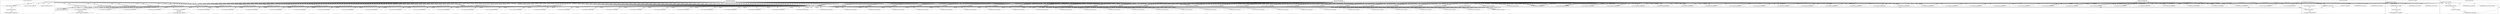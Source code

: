 digraph G {
	"1_fwatchdog#ServerID_7d8c847bf2c1"->"10.1.80.1:36106#ServerID_OuterContainerID"[ label="write" ];
	"1_fwatchdog#ServerID_8665dd9487-xf9d7"->"10.1.80.1:34940#ServerID_OuterContainerID"[ label="RESPONSE" ];
	"10.1.80.1:36132#ServerID_OuterContainerID"->"1_fwatchdog#ServerID_6dcbcc88d5-4tfqr"[ label="GET" ];
	"10.1.80.1:36106#ServerID_OuterContainerID"->"1_fwatchdog#ServerID_7d8c847bf2c1"[ label="read" ];
	"10.1.80.1:34942#ServerID_OuterContainerID"->"1_fwatchdog#ServerID_8665dd9487-xf9d7"[ label="GET" ];
	"10.1.80.1:34940#ServerID_OuterContainerID"->"1_fwatchdog#ServerID_8665dd9487-xf9d7"[ label="GET" ];
	"1_fwatchdog#ServerID_8665dd9487-xf9d7"->"10.1.80.1:34942#ServerID_OuterContainerID"[ label="RESPONSE" ];
	"1_fwatchdog#ServerID_6dcbcc88d5-4tfqr"->"10.1.80.1:36132#ServerID_OuterContainerID"[ label="RESPONSE" ];
	"10.1.80.1:36130#ServerID_OuterContainerID"->"1_fwatchdog#ServerID_6dcbcc88d5-4tfqr"[ label="GET" ];
	"10.1.80.1:36108#ServerID_OuterContainerID"->"1_fwatchdog#ServerID_7d8c847bf2c1"[ label="read" ];
	"1_fwatchdog#ServerID_6dcbcc88d5-4tfqr"->"10.1.80.1:36130#ServerID_OuterContainerID"[ label="RESPONSE" ];
	"1_fwatchdog#ServerID_667d78fb58-htqrm"->"10.1.80.1:54944#ServerID_OuterContainerID"[ label="RESPONSE" ];
	"10.1.80.1:54944#ServerID_OuterContainerID"->"1_fwatchdog#ServerID_667d78fb58-htqrm"[ label="GET" ];
	"10.1.80.1:54946#ServerID_OuterContainerID"->"1_fwatchdog#ServerID_667d78fb58-htqrm"[ label="GET" ];
	"1_fwatchdog#ServerID_667d78fb58-htqrm"->"10.1.80.1:54946#ServerID_OuterContainerID"[ label="RESPONSE" ];
	"1_fwatchdog#ServerID_7d8c847bf2c1"->"10.1.80.1:36108#ServerID_OuterContainerID"[ label="write" ];
	"10.1.80.1:54922#ServerID_OuterContainerID"->"1_fwatchdog#ServerID_2014126f20c6"[ label="read" ];
	"10.1.80.1:34768#ServerID_OuterContainerID"->"1_fwatchdog#ServerID_76c96688d7-zxd6t"[ label="GET" ];
	"1_fwatchdog#ServerID_76c96688d7-zxd6t"->"10.1.80.1:34768#ServerID_OuterContainerID"[ label="RESPONSE" ];
	"10.1.80.1:34770#ServerID_OuterContainerID"->"1_fwatchdog#ServerID_76c96688d7-zxd6t"[ label="GET" ];
	"1_fwatchdog#ServerID_2014126f20c6"->"10.1.80.1:54922#ServerID_OuterContainerID"[ label="write" ];
	"10.1.80.1:54924#ServerID_OuterContainerID"->"1_fwatchdog#ServerID_2014126f20c6"[ label="read" ];
	"1_fwatchdog#ServerID_2014126f20c6"->"10.1.80.1:54924#ServerID_OuterContainerID"[ label="write" ];
	"1_fwatchdog#ServerID_76c96688d7-zxd6t"->"10.1.80.1:34770#ServerID_OuterContainerID"[ label="RESPONSE" ];
	"10.1.80.1:34966#ServerID_OuterContainerID"->"1_fwatchdog#ServerID_8665dd9487-xf9d7"[ label="GET" ];
	"10.1.80.1:34968#ServerID_OuterContainerID"->"1_fwatchdog#ServerID_8665dd9487-xf9d7"[ label="GET" ];
	"1_fwatchdog#ServerID_8665dd9487-xf9d7"->"10.1.80.1:34966#ServerID_OuterContainerID"[ label="RESPONSE" ];
	"1_fwatchdog#ServerID_8665dd9487-xf9d7"->"10.1.80.1:34968#ServerID_OuterContainerID"[ label="RESPONSE" ];
	"10.1.80.1:36168#ServerID_OuterContainerID"->"1_fwatchdog#ServerID_6dcbcc88d5-4tfqr"[ label="GET" ];
	"10.1.80.1:36170#ServerID_OuterContainerID"->"1_fwatchdog#ServerID_6dcbcc88d5-4tfqr"[ label="GET" ];
	"1_fwatchdog#ServerID_6dcbcc88d5-4tfqr"->"10.1.80.1:36170#ServerID_OuterContainerID"[ label="RESPONSE" ];
	"1_fwatchdog#ServerID_6dcbcc88d5-4tfqr"->"10.1.80.1:36168#ServerID_OuterContainerID"[ label="RESPONSE" ];
	"10.1.80.1:54982#ServerID_OuterContainerID"->"1_fwatchdog#ServerID_667d78fb58-htqrm"[ label="GET" ];
	"10.1.80.1:54984#ServerID_OuterContainerID"->"1_fwatchdog#ServerID_667d78fb58-htqrm"[ label="GET" ];
	"1_fwatchdog#ServerID_667d78fb58-htqrm"->"10.1.80.1:54982#ServerID_OuterContainerID"[ label="RESPONSE" ];
	"1_fwatchdog#ServerID_667d78fb58-htqrm"->"10.1.80.1:54984#ServerID_OuterContainerID"[ label="RESPONSE" ];
	"1_fwatchdog#ServerID_6dcbcc88d5-4tfqr"->"gateway:8080#ServerID_OuterContainerID"[ label="POST" ];
	"10.1.80.247:43374#ServerID_OuterContainerID"->"1_fwatchdog#ServerID_6dcbcc88d5-4tfqr"[ label="POST" ];
	"1_fwatchdog#ServerID_6dcbcc88d5-4tfqr"->"10.1.80.247:8080#ServerID_OuterContainerID"[ label="POST" ];
	"10.1.80.247:44294#ServerID_OuterContainerID"->"1_fwatchdog#ServerID_667d78fb58-htqrm"[ label="POST" ];
	"1_fwatchdog#ServerID_667d78fb58-htqrm"->"10.1.80.247:44294#ServerID_OuterContainerID"[ label="RESPONSE" ];
	"10.1.80.247:8080#ServerID_OuterContainerID"->"1_fwatchdog#ServerID_6dcbcc88d5-4tfqr"[ label="RESPONSE" ];
	"gateway:8080#ServerID_OuterContainerID"->"1_fwatchdog#ServerID_6dcbcc88d5-4tfqr"[ label="RESPONSE" ];
	"1_fwatchdog#ServerID_6dcbcc88d5-4tfqr"->"10.1.80.247:43374#ServerID_OuterContainerID"[ label="RESPONSE" ];
	"10.1.80.247:43374#ServerID_OuterContainerID"->"1_fwatchdog#ServerID_6dcbcc88d5-4tfqr"[ label="POST" ];
	"1_fwatchdog#ServerID_6dcbcc88d5-4tfqr"->"gateway:8080#ServerID_OuterContainerID"[ label="POST" ];
	"1_fwatchdog#ServerID_6dcbcc88d5-4tfqr"->"10.1.80.247:8080#ServerID_OuterContainerID"[ label="POST" ];
	"10.1.80.247:44294#ServerID_OuterContainerID"->"1_fwatchdog#ServerID_667d78fb58-htqrm"[ label="POST" ];
	"1_fwatchdog#ServerID_667d78fb58-htqrm"->"10.1.80.247:44294#ServerID_OuterContainerID"[ label="RESPONSE" ];
	"10.1.80.247:8080#ServerID_OuterContainerID"->"1_fwatchdog#ServerID_6dcbcc88d5-4tfqr"[ label="RESPONSE" ];
	"gateway:8080#ServerID_OuterContainerID"->"1_fwatchdog#ServerID_6dcbcc88d5-4tfqr"[ label="RESPONSE" ];
	"1_fwatchdog#ServerID_6dcbcc88d5-4tfqr"->"10.1.80.247:43374#ServerID_OuterContainerID"[ label="RESPONSE" ];
	"10.1.80.247:43374#ServerID_OuterContainerID"->"1_fwatchdog#ServerID_6dcbcc88d5-4tfqr"[ label="POST" ];
	"1_fwatchdog#ServerID_6dcbcc88d5-4tfqr"->"gateway:8080#ServerID_OuterContainerID"[ label="POST" ];
	"1_fwatchdog#ServerID_6dcbcc88d5-4tfqr"->"10.1.80.247:8080#ServerID_OuterContainerID"[ label="POST" ];
	"10.1.80.247:44294#ServerID_OuterContainerID"->"1_fwatchdog#ServerID_667d78fb58-htqrm"[ label="POST" ];
	"1_fwatchdog#ServerID_667d78fb58-htqrm"->"10.1.80.247:44294#ServerID_OuterContainerID"[ label="RESPONSE" ];
	"10.1.80.247:8080#ServerID_OuterContainerID"->"1_fwatchdog#ServerID_6dcbcc88d5-4tfqr"[ label="RESPONSE" ];
	"gateway:8080#ServerID_OuterContainerID"->"1_fwatchdog#ServerID_6dcbcc88d5-4tfqr"[ label="RESPONSE" ];
	"1_fwatchdog#ServerID_6dcbcc88d5-4tfqr"->"10.1.80.247:43374#ServerID_OuterContainerID"[ label="RESPONSE" ];
	"10.1.80.247:43374#ServerID_OuterContainerID"->"1_fwatchdog#ServerID_6dcbcc88d5-4tfqr"[ label="POST" ];
	"1_fwatchdog#ServerID_6dcbcc88d5-4tfqr"->"gateway:8080#ServerID_OuterContainerID"[ label="POST" ];
	"1_fwatchdog#ServerID_6dcbcc88d5-4tfqr"->"10.1.80.247:8080#ServerID_OuterContainerID"[ label="POST" ];
	"10.1.80.247:44294#ServerID_OuterContainerID"->"1_fwatchdog#ServerID_667d78fb58-htqrm"[ label="POST" ];
	"10.1.80.247:43416#ServerID_OuterContainerID"->"1_fwatchdog#ServerID_6dcbcc88d5-4tfqr"[ label="POST" ];
	"10.1.80.247:43426#ServerID_OuterContainerID"->"1_fwatchdog#ServerID_6dcbcc88d5-4tfqr"[ label="POST" ];
	"1_fwatchdog#ServerID_667d78fb58-htqrm"->"10.1.80.247:44294#ServerID_OuterContainerID"[ label="RESPONSE" ];
	"10.1.80.247:8080#ServerID_OuterContainerID"->"1_fwatchdog#ServerID_6dcbcc88d5-4tfqr"[ label="RESPONSE" ];
	"gateway:8080#ServerID_OuterContainerID"->"1_fwatchdog#ServerID_6dcbcc88d5-4tfqr"[ label="RESPONSE" ];
	"1_fwatchdog#ServerID_6dcbcc88d5-4tfqr"->"10.1.80.247:43374#ServerID_OuterContainerID"[ label="RESPONSE" ];
	"10.1.80.247:43452#ServerID_OuterContainerID"->"1_fwatchdog#ServerID_6dcbcc88d5-4tfqr"[ label="POST" ];
	"10.1.80.247:43374#ServerID_OuterContainerID"->"1_fwatchdog#ServerID_6dcbcc88d5-4tfqr"[ label="POST" ];
	"1_fwatchdog#ServerID_6dcbcc88d5-4tfqr"->"10.1.80.247:8080#ServerID_OuterContainerID"[ label="POST" ];
	"1_fwatchdog#ServerID_6dcbcc88d5-4tfqr"->"gateway:8080#ServerID_OuterContainerID"[ label="POST" ];
	"1_fwatchdog#ServerID_6dcbcc88d5-4tfqr"->"gateway:8080#ServerID_OuterContainerID"[ label="POST" ];
	"1_fwatchdog#ServerID_6dcbcc88d5-4tfqr"->"10.1.80.247:8080#ServerID_OuterContainerID"[ label="POST" ];
	"10.1.80.247:44294#ServerID_OuterContainerID"->"1_fwatchdog#ServerID_667d78fb58-htqrm"[ label="POST" ];
	"10.1.80.247:44360#ServerID_OuterContainerID"->"1_fwatchdog#ServerID_667d78fb58-htqrm"[ label="POST" ];
	"1_fwatchdog#ServerID_6dcbcc88d5-4tfqr"->"gateway:8080#ServerID_OuterContainerID"[ label="POST" ];
	"1_fwatchdog#ServerID_6dcbcc88d5-4tfqr"->"10.1.80.247:8080#ServerID_OuterContainerID"[ label="POST" ];
	"1_fwatchdog#ServerID_667d78fb58-htqrm"->"10.1.80.247:44294#ServerID_OuterContainerID"[ label="RESPONSE" ];
	"10.1.80.247:8080#ServerID_OuterContainerID"->"1_fwatchdog#ServerID_6dcbcc88d5-4tfqr"[ label="RESPONSE" ];
	"gateway:8080#ServerID_OuterContainerID"->"1_fwatchdog#ServerID_6dcbcc88d5-4tfqr"[ label="RESPONSE" ];
	"10.1.80.247:44294#ServerID_OuterContainerID"->"1_fwatchdog#ServerID_667d78fb58-htqrm"[ label="POST" ];
	"1_fwatchdog#ServerID_667d78fb58-htqrm"->"10.1.80.247:44360#ServerID_OuterContainerID"[ label="RESPONSE" ];
	"10.1.80.247:8080#ServerID_OuterContainerID"->"1_fwatchdog#ServerID_6dcbcc88d5-4tfqr"[ label="RESPONSE" ];
	"gateway:8080#ServerID_OuterContainerID"->"1_fwatchdog#ServerID_6dcbcc88d5-4tfqr"[ label="RESPONSE" ];
	"1_fwatchdog#ServerID_667d78fb58-htqrm"->"10.1.80.247:44294#ServerID_OuterContainerID"[ label="RESPONSE" ];
	"10.1.80.247:8080#ServerID_OuterContainerID"->"1_fwatchdog#ServerID_6dcbcc88d5-4tfqr"[ label="RESPONSE" ];
	"gateway:8080#ServerID_OuterContainerID"->"1_fwatchdog#ServerID_6dcbcc88d5-4tfqr"[ label="RESPONSE" ];
	"1_fwatchdog#ServerID_6dcbcc88d5-4tfqr"->"10.1.80.247:43426#ServerID_OuterContainerID"[ label="RESPONSE" ];
	"10.1.80.247:43426#ServerID_OuterContainerID"->"1_fwatchdog#ServerID_6dcbcc88d5-4tfqr"[ label="POST" ];
	"1_fwatchdog#ServerID_6dcbcc88d5-4tfqr"->"gateway:8080#ServerID_OuterContainerID"[ label="POST" ];
	"1_fwatchdog#ServerID_6dcbcc88d5-4tfqr"->"10.1.80.247:8080#ServerID_OuterContainerID"[ label="POST" ];
	"1_fwatchdog#ServerID_6dcbcc88d5-4tfqr"->"10.1.80.247:43374#ServerID_OuterContainerID"[ label="RESPONSE" ];
	"1_fwatchdog#ServerID_6dcbcc88d5-4tfqr"->"10.1.80.247:43416#ServerID_OuterContainerID"[ label="RESPONSE" ];
	"10.1.80.247:44294#ServerID_OuterContainerID"->"1_fwatchdog#ServerID_667d78fb58-htqrm"[ label="POST" ];
	"10.1.80.247:43416#ServerID_OuterContainerID"->"1_fwatchdog#ServerID_6dcbcc88d5-4tfqr"[ label="POST" ];
	"1_fwatchdog#ServerID_667d78fb58-htqrm"->"10.1.80.247:44294#ServerID_OuterContainerID"[ label="RESPONSE" ];
	"10.1.80.247:8080#ServerID_OuterContainerID"->"1_fwatchdog#ServerID_6dcbcc88d5-4tfqr"[ label="RESPONSE" ];
	"gateway:8080#ServerID_OuterContainerID"->"1_fwatchdog#ServerID_6dcbcc88d5-4tfqr"[ label="RESPONSE" ];
	"1_fwatchdog#ServerID_6dcbcc88d5-4tfqr"->"10.1.80.247:43452#ServerID_OuterContainerID"[ label="RESPONSE" ];
	"1_fwatchdog#ServerID_6dcbcc88d5-4tfqr"->"gateway:8080#ServerID_OuterContainerID"[ label="POST" ];
	"1_fwatchdog#ServerID_6dcbcc88d5-4tfqr"->"10.1.80.247:8080#ServerID_OuterContainerID"[ label="POST" ];
	"10.1.80.247:44294#ServerID_OuterContainerID"->"1_fwatchdog#ServerID_667d78fb58-htqrm"[ label="POST" ];
	"1_fwatchdog#ServerID_6dcbcc88d5-4tfqr"->"gateway:8080#ServerID_OuterContainerID"[ label="POST" ];
	"1_fwatchdog#ServerID_6dcbcc88d5-4tfqr"->"10.1.80.247:8080#ServerID_OuterContainerID"[ label="POST" ];
	"10.1.80.247:44360#ServerID_OuterContainerID"->"1_fwatchdog#ServerID_667d78fb58-htqrm"[ label="POST" ];
	"10.1.80.247:43452#ServerID_OuterContainerID"->"1_fwatchdog#ServerID_6dcbcc88d5-4tfqr"[ label="POST" ];
	"1_fwatchdog#ServerID_667d78fb58-htqrm"->"10.1.80.247:44294#ServerID_OuterContainerID"[ label="RESPONSE" ];
	"10.1.80.247:8080#ServerID_OuterContainerID"->"1_fwatchdog#ServerID_6dcbcc88d5-4tfqr"[ label="RESPONSE" ];
	"gateway:8080#ServerID_OuterContainerID"->"1_fwatchdog#ServerID_6dcbcc88d5-4tfqr"[ label="RESPONSE" ];
	"1_fwatchdog#ServerID_6dcbcc88d5-4tfqr"->"10.1.80.247:43426#ServerID_OuterContainerID"[ label="RESPONSE" ];
	"1_fwatchdog#ServerID_667d78fb58-htqrm"->"10.1.80.247:44360#ServerID_OuterContainerID"[ label="RESPONSE" ];
	"10.1.80.247:8080#ServerID_OuterContainerID"->"1_fwatchdog#ServerID_6dcbcc88d5-4tfqr"[ label="RESPONSE" ];
	"gateway:8080#ServerID_OuterContainerID"->"1_fwatchdog#ServerID_6dcbcc88d5-4tfqr"[ label="RESPONSE" ];
	"1_fwatchdog#ServerID_6dcbcc88d5-4tfqr"->"10.1.80.247:43416#ServerID_OuterContainerID"[ label="RESPONSE" ];
	"1_fwatchdog#ServerID_6dcbcc88d5-4tfqr"->"gateway:8080#ServerID_OuterContainerID"[ label="POST" ];
	"1_fwatchdog#ServerID_6dcbcc88d5-4tfqr"->"10.1.80.247:8080#ServerID_OuterContainerID"[ label="POST" ];
	"10.1.80.247:44360#ServerID_OuterContainerID"->"1_fwatchdog#ServerID_667d78fb58-htqrm"[ label="POST" ];
	"10.1.80.247:43416#ServerID_OuterContainerID"->"1_fwatchdog#ServerID_6dcbcc88d5-4tfqr"[ label="POST" ];
	"1_fwatchdog#ServerID_667d78fb58-htqrm"->"10.1.80.247:44360#ServerID_OuterContainerID"[ label="RESPONSE" ];
	"10.1.80.247:8080#ServerID_OuterContainerID"->"1_fwatchdog#ServerID_6dcbcc88d5-4tfqr"[ label="RESPONSE" ];
	"gateway:8080#ServerID_OuterContainerID"->"1_fwatchdog#ServerID_6dcbcc88d5-4tfqr"[ label="RESPONSE" ];
	"10.1.80.247:43426#ServerID_OuterContainerID"->"1_fwatchdog#ServerID_6dcbcc88d5-4tfqr"[ label="POST" ];
	"1_fwatchdog#ServerID_6dcbcc88d5-4tfqr"->"10.1.80.247:43452#ServerID_OuterContainerID"[ label="RESPONSE" ];
	"10.1.80.247:43452#ServerID_OuterContainerID"->"1_fwatchdog#ServerID_6dcbcc88d5-4tfqr"[ label="POST" ];
	"1_fwatchdog#ServerID_6dcbcc88d5-4tfqr"->"gateway:8080#ServerID_OuterContainerID"[ label="POST" ];
	"1_fwatchdog#ServerID_6dcbcc88d5-4tfqr"->"10.1.80.247:8080#ServerID_OuterContainerID"[ label="POST" ];
	"10.1.80.247:44360#ServerID_OuterContainerID"->"1_fwatchdog#ServerID_667d78fb58-htqrm"[ label="POST" ];
	"10.1.80.247:43374#ServerID_OuterContainerID"->"1_fwatchdog#ServerID_6dcbcc88d5-4tfqr"[ label="POST" ];
	"1_fwatchdog#ServerID_667d78fb58-htqrm"->"10.1.80.247:44360#ServerID_OuterContainerID"[ label="RESPONSE" ];
	"10.1.80.247:8080#ServerID_OuterContainerID"->"1_fwatchdog#ServerID_6dcbcc88d5-4tfqr"[ label="RESPONSE" ];
	"gateway:8080#ServerID_OuterContainerID"->"1_fwatchdog#ServerID_6dcbcc88d5-4tfqr"[ label="RESPONSE" ];
	"1_fwatchdog#ServerID_6dcbcc88d5-4tfqr"->"gateway:8080#ServerID_OuterContainerID"[ label="POST" ];
	"1_fwatchdog#ServerID_6dcbcc88d5-4tfqr"->"10.1.80.247:8080#ServerID_OuterContainerID"[ label="POST" ];
	"10.1.80.247:44360#ServerID_OuterContainerID"->"1_fwatchdog#ServerID_667d78fb58-htqrm"[ label="POST" ];
	"1_fwatchdog#ServerID_667d78fb58-htqrm"->"10.1.80.247:44360#ServerID_OuterContainerID"[ label="RESPONSE" ];
	"10.1.80.247:8080#ServerID_OuterContainerID"->"1_fwatchdog#ServerID_6dcbcc88d5-4tfqr"[ label="RESPONSE" ];
	"gateway:8080#ServerID_OuterContainerID"->"1_fwatchdog#ServerID_6dcbcc88d5-4tfqr"[ label="RESPONSE" ];
	"1_fwatchdog#ServerID_6dcbcc88d5-4tfqr"->"10.1.80.247:43426#ServerID_OuterContainerID"[ label="RESPONSE" ];
	"1_fwatchdog#ServerID_6dcbcc88d5-4tfqr"->"gateway:8080#ServerID_OuterContainerID"[ label="POST" ];
	"1_fwatchdog#ServerID_6dcbcc88d5-4tfqr"->"10.1.80.247:8080#ServerID_OuterContainerID"[ label="POST" ];
	"1_fwatchdog#ServerID_6dcbcc88d5-4tfqr"->"10.1.80.247:43416#ServerID_OuterContainerID"[ label="RESPONSE" ];
	"10.1.80.247:43416#ServerID_OuterContainerID"->"1_fwatchdog#ServerID_6dcbcc88d5-4tfqr"[ label="POST" ];
	"10.1.80.247:44360#ServerID_OuterContainerID"->"1_fwatchdog#ServerID_667d78fb58-htqrm"[ label="POST" ];
	"1_fwatchdog#ServerID_667d78fb58-htqrm"->"10.1.80.247:44360#ServerID_OuterContainerID"[ label="RESPONSE" ];
	"10.1.80.247:8080#ServerID_OuterContainerID"->"1_fwatchdog#ServerID_6dcbcc88d5-4tfqr"[ label="RESPONSE" ];
	"gateway:8080#ServerID_OuterContainerID"->"1_fwatchdog#ServerID_6dcbcc88d5-4tfqr"[ label="RESPONSE" ];
	"1_fwatchdog#ServerID_6dcbcc88d5-4tfqr"->"gateway:8080#ServerID_OuterContainerID"[ label="POST" ];
	"1_fwatchdog#ServerID_6dcbcc88d5-4tfqr"->"10.1.80.247:8080#ServerID_OuterContainerID"[ label="POST" ];
	"1_fwatchdog#ServerID_6dcbcc88d5-4tfqr"->"10.1.80.247:43452#ServerID_OuterContainerID"[ label="RESPONSE" ];
	"1_fwatchdog#ServerID_6dcbcc88d5-4tfqr"->"gateway:8080#ServerID_OuterContainerID"[ label="POST" ];
	"1_fwatchdog#ServerID_6dcbcc88d5-4tfqr"->"10.1.80.247:8080#ServerID_OuterContainerID"[ label="POST" ];
	"10.1.80.247:44360#ServerID_OuterContainerID"->"1_fwatchdog#ServerID_667d78fb58-htqrm"[ label="POST" ];
	"10.1.80.247:44294#ServerID_OuterContainerID"->"1_fwatchdog#ServerID_667d78fb58-htqrm"[ label="POST" ];
	"10.1.80.247:43452#ServerID_OuterContainerID"->"1_fwatchdog#ServerID_6dcbcc88d5-4tfqr"[ label="POST" ];
	"1_fwatchdog#ServerID_667d78fb58-htqrm"->"10.1.80.247:44294#ServerID_OuterContainerID"[ label="RESPONSE" ];
	"10.1.80.247:8080#ServerID_OuterContainerID"->"1_fwatchdog#ServerID_6dcbcc88d5-4tfqr"[ label="RESPONSE" ];
	"gateway:8080#ServerID_OuterContainerID"->"1_fwatchdog#ServerID_6dcbcc88d5-4tfqr"[ label="RESPONSE" ];
	"1_fwatchdog#ServerID_667d78fb58-htqrm"->"10.1.80.247:44360#ServerID_OuterContainerID"[ label="RESPONSE" ];
	"10.1.80.247:8080#ServerID_OuterContainerID"->"1_fwatchdog#ServerID_6dcbcc88d5-4tfqr"[ label="RESPONSE" ];
	"gateway:8080#ServerID_OuterContainerID"->"1_fwatchdog#ServerID_6dcbcc88d5-4tfqr"[ label="RESPONSE" ];
	"1_fwatchdog#ServerID_6dcbcc88d5-4tfqr"->"10.1.80.247:43374#ServerID_OuterContainerID"[ label="RESPONSE" ];
	"1_fwatchdog#ServerID_6dcbcc88d5-4tfqr"->"gateway:8080#ServerID_OuterContainerID"[ label="POST" ];
	"1_fwatchdog#ServerID_6dcbcc88d5-4tfqr"->"10.1.80.247:8080#ServerID_OuterContainerID"[ label="POST" ];
	"10.1.80.247:44360#ServerID_OuterContainerID"->"1_fwatchdog#ServerID_667d78fb58-htqrm"[ label="POST" ];
	"1_fwatchdog#ServerID_6dcbcc88d5-4tfqr"->"10.1.80.247:43416#ServerID_OuterContainerID"[ label="RESPONSE" ];
	"10.1.80.247:43416#ServerID_OuterContainerID"->"1_fwatchdog#ServerID_6dcbcc88d5-4tfqr"[ label="POST" ];
	"1_fwatchdog#ServerID_667d78fb58-htqrm"->"10.1.80.247:44360#ServerID_OuterContainerID"[ label="RESPONSE" ];
	"10.1.80.247:8080#ServerID_OuterContainerID"->"1_fwatchdog#ServerID_6dcbcc88d5-4tfqr"[ label="RESPONSE" ];
	"gateway:8080#ServerID_OuterContainerID"->"1_fwatchdog#ServerID_6dcbcc88d5-4tfqr"[ label="RESPONSE" ];
	"1_fwatchdog#ServerID_6dcbcc88d5-4tfqr"->"10.1.80.247:43452#ServerID_OuterContainerID"[ label="RESPONSE" ];
	"1_fwatchdog#ServerID_6dcbcc88d5-4tfqr"->"gateway:8080#ServerID_OuterContainerID"[ label="POST" ];
	"1_fwatchdog#ServerID_6dcbcc88d5-4tfqr"->"10.1.80.247:8080#ServerID_OuterContainerID"[ label="POST" ];
	"10.1.80.247:44360#ServerID_OuterContainerID"->"1_fwatchdog#ServerID_667d78fb58-htqrm"[ label="POST" ];
	"1_fwatchdog#ServerID_667d78fb58-htqrm"->"10.1.80.247:44360#ServerID_OuterContainerID"[ label="RESPONSE" ];
	"10.1.80.247:8080#ServerID_OuterContainerID"->"1_fwatchdog#ServerID_6dcbcc88d5-4tfqr"[ label="RESPONSE" ];
	"gateway:8080#ServerID_OuterContainerID"->"1_fwatchdog#ServerID_6dcbcc88d5-4tfqr"[ label="RESPONSE" ];
	"10.1.80.247:43452#ServerID_OuterContainerID"->"1_fwatchdog#ServerID_6dcbcc88d5-4tfqr"[ label="POST" ];
	"1_fwatchdog#ServerID_6dcbcc88d5-4tfqr"->"10.1.80.247:43416#ServerID_OuterContainerID"[ label="RESPONSE" ];
	"1_fwatchdog#ServerID_6dcbcc88d5-4tfqr"->"gateway:8080#ServerID_OuterContainerID"[ label="POST" ];
	"1_fwatchdog#ServerID_6dcbcc88d5-4tfqr"->"10.1.80.247:8080#ServerID_OuterContainerID"[ label="POST" ];
	"10.1.80.247:44360#ServerID_OuterContainerID"->"1_fwatchdog#ServerID_667d78fb58-htqrm"[ label="POST" ];
	"10.1.80.247:43416#ServerID_OuterContainerID"->"1_fwatchdog#ServerID_6dcbcc88d5-4tfqr"[ label="POST" ];
	"10.1.80.247:43374#ServerID_OuterContainerID"->"1_fwatchdog#ServerID_6dcbcc88d5-4tfqr"[ label="POST" ];
	"1_fwatchdog#ServerID_667d78fb58-htqrm"->"10.1.80.247:44360#ServerID_OuterContainerID"[ label="RESPONSE" ];
	"10.1.80.247:8080#ServerID_OuterContainerID"->"1_fwatchdog#ServerID_6dcbcc88d5-4tfqr"[ label="RESPONSE" ];
	"gateway:8080#ServerID_OuterContainerID"->"1_fwatchdog#ServerID_6dcbcc88d5-4tfqr"[ label="RESPONSE" ];
	"1_fwatchdog#ServerID_6dcbcc88d5-4tfqr"->"10.1.80.247:43452#ServerID_OuterContainerID"[ label="RESPONSE" ];
	"10.1.80.247:43452#ServerID_OuterContainerID"->"1_fwatchdog#ServerID_6dcbcc88d5-4tfqr"[ label="POST" ];
	"1_fwatchdog#ServerID_6dcbcc88d5-4tfqr"->"gateway:8080#ServerID_OuterContainerID"[ label="POST" ];
	"1_fwatchdog#ServerID_6dcbcc88d5-4tfqr"->"10.1.80.247:8080#ServerID_OuterContainerID"[ label="POST" ];
	"10.1.80.247:44360#ServerID_OuterContainerID"->"1_fwatchdog#ServerID_667d78fb58-htqrm"[ label="POST" ];
	"1_fwatchdog#ServerID_6dcbcc88d5-4tfqr"->"gateway:8080#ServerID_OuterContainerID"[ label="POST" ];
	"1_fwatchdog#ServerID_6dcbcc88d5-4tfqr"->"10.1.80.247:8080#ServerID_OuterContainerID"[ label="POST" ];
	"10.1.80.247:44294#ServerID_OuterContainerID"->"1_fwatchdog#ServerID_667d78fb58-htqrm"[ label="POST" ];
	"1_fwatchdog#ServerID_6dcbcc88d5-4tfqr"->"gateway:8080#ServerID_OuterContainerID"[ label="POST" ];
	"1_fwatchdog#ServerID_6dcbcc88d5-4tfqr"->"10.1.80.247:8080#ServerID_OuterContainerID"[ label="POST" ];
	"10.1.80.247:44488#ServerID_OuterContainerID"->"1_fwatchdog#ServerID_667d78fb58-htqrm"[ label="POST" ];
	"10.1.80.247:43586#ServerID_OuterContainerID"->"1_fwatchdog#ServerID_6dcbcc88d5-4tfqr"[ label="POST" ];
	"1_fwatchdog#ServerID_667d78fb58-htqrm"->"10.1.80.247:44360#ServerID_OuterContainerID"[ label="RESPONSE" ];
	"10.1.80.247:8080#ServerID_OuterContainerID"->"1_fwatchdog#ServerID_6dcbcc88d5-4tfqr"[ label="RESPONSE" ];
	"gateway:8080#ServerID_OuterContainerID"->"1_fwatchdog#ServerID_6dcbcc88d5-4tfqr"[ label="RESPONSE" ];
	"1_fwatchdog#ServerID_667d78fb58-htqrm"->"10.1.80.247:44294#ServerID_OuterContainerID"[ label="RESPONSE" ];
	"10.1.80.247:8080#ServerID_OuterContainerID"->"1_fwatchdog#ServerID_6dcbcc88d5-4tfqr"[ label="RESPONSE" ];
	"gateway:8080#ServerID_OuterContainerID"->"1_fwatchdog#ServerID_6dcbcc88d5-4tfqr"[ label="RESPONSE" ];
	"10.1.80.247:43592#ServerID_OuterContainerID"->"1_fwatchdog#ServerID_6dcbcc88d5-4tfqr"[ label="POST" ];
	"1_fwatchdog#ServerID_667d78fb58-htqrm"->"10.1.80.247:44488#ServerID_OuterContainerID"[ label="RESPONSE" ];
	"10.1.80.247:8080#ServerID_OuterContainerID"->"1_fwatchdog#ServerID_6dcbcc88d5-4tfqr"[ label="RESPONSE" ];
	"gateway:8080#ServerID_OuterContainerID"->"1_fwatchdog#ServerID_6dcbcc88d5-4tfqr"[ label="RESPONSE" ];
	"1_fwatchdog#ServerID_6dcbcc88d5-4tfqr"->"10.1.80.247:43416#ServerID_OuterContainerID"[ label="RESPONSE" ];
	"10.1.80.247:43416#ServerID_OuterContainerID"->"1_fwatchdog#ServerID_6dcbcc88d5-4tfqr"[ label="POST" ];
	"1_fwatchdog#ServerID_6dcbcc88d5-4tfqr"->"10.1.80.247:43374#ServerID_OuterContainerID"[ label="RESPONSE" ];
	"1_fwatchdog#ServerID_6dcbcc88d5-4tfqr"->"10.1.80.247:43452#ServerID_OuterContainerID"[ label="RESPONSE" ];
	"10.1.80.247:43452#ServerID_OuterContainerID"->"1_fwatchdog#ServerID_6dcbcc88d5-4tfqr"[ label="POST" ];
	"1_fwatchdog#ServerID_6dcbcc88d5-4tfqr"->"gateway:8080#ServerID_OuterContainerID"[ label="POST" ];
	"1_fwatchdog#ServerID_6dcbcc88d5-4tfqr"->"10.1.80.247:8080#ServerID_OuterContainerID"[ label="POST" ];
	"10.1.80.247:44488#ServerID_OuterContainerID"->"1_fwatchdog#ServerID_667d78fb58-htqrm"[ label="POST" ];
	"10.1.80.1:34742#ServerID_OuterContainerID"->"1_fwatchdog#ServerID_cb455cab48ff"[ label="read" ];
	"1_fwatchdog#ServerID_cb455cab48ff"->"10.1.80.1:34742#ServerID_OuterContainerID"[ label="write" ];
	"10.1.80.1:34744#ServerID_OuterContainerID"->"1_fwatchdog#ServerID_cb455cab48ff"[ label="read" ];
	"1_fwatchdog#ServerID_cb455cab48ff"->"10.1.80.1:34744#ServerID_OuterContainerID"[ label="write" ];
	"10.1.80.1:34940#ServerID_OuterContainerID"->"1_fwatchdog#ServerID_446fa7743022"[ label="read" ];
	"10.1.80.1:34942#ServerID_OuterContainerID"->"1_fwatchdog#ServerID_446fa7743022"[ label="read" ];
	"1_fwatchdog#ServerID_446fa7743022"->"10.1.80.1:34942#ServerID_OuterContainerID"[ label="write" ];
	"1_fwatchdog#ServerID_446fa7743022"->"10.1.80.1:34940#ServerID_OuterContainerID"[ label="write" ];
	"10.1.80.1:36132#ServerID_OuterContainerID"->"1_fwatchdog#ServerID_7d8c847bf2c1"[ label="read" ];
	"1_fwatchdog#ServerID_7d8c847bf2c1"->"10.1.80.1:36132#ServerID_OuterContainerID"[ label="write" ];
	"10.1.80.1:36130#ServerID_OuterContainerID"->"1_fwatchdog#ServerID_7d8c847bf2c1"[ label="read" ];
	"1_fwatchdog#ServerID_7d8c847bf2c1"->"10.1.80.1:36130#ServerID_OuterContainerID"[ label="write" ];
	"10.1.80.1:54944#ServerID_OuterContainerID"->"1_fwatchdog#ServerID_2014126f20c6"[ label="read" ];
	"1_fwatchdog#ServerID_2014126f20c6"->"10.1.80.1:54944#ServerID_OuterContainerID"[ label="write" ];
	"10.1.80.1:54946#ServerID_OuterContainerID"->"1_fwatchdog#ServerID_2014126f20c6"[ label="read" ];
	"1_fwatchdog#ServerID_2014126f20c6"->"10.1.80.1:54946#ServerID_OuterContainerID"[ label="write" ];
	"10.1.80.1:34768#ServerID_OuterContainerID"->"1_fwatchdog#ServerID_cb455cab48ff"[ label="read" ];
	"1_fwatchdog#ServerID_cb455cab48ff"->"10.1.80.1:34768#ServerID_OuterContainerID"[ label="write" ];
	"10.1.80.1:34770#ServerID_OuterContainerID"->"1_fwatchdog#ServerID_cb455cab48ff"[ label="read" ];
	"1_fwatchdog#ServerID_cb455cab48ff"->"10.1.80.1:34770#ServerID_OuterContainerID"[ label="write" ];
	"10.1.80.1:34968#ServerID_OuterContainerID"->"1_fwatchdog#ServerID_446fa7743022"[ label="read" ];
	"1_fwatchdog#ServerID_446fa7743022"->"10.1.80.1:34968#ServerID_OuterContainerID"[ label="write" ];
	"10.1.80.1:34966#ServerID_OuterContainerID"->"1_fwatchdog#ServerID_446fa7743022"[ label="read" ];
	"1_fwatchdog#ServerID_446fa7743022"->"10.1.80.1:34966#ServerID_OuterContainerID"[ label="write" ];
	"10.1.80.1:36170#ServerID_OuterContainerID"->"1_fwatchdog#ServerID_7d8c847bf2c1"[ label="read" ];
	"1_fwatchdog#ServerID_7d8c847bf2c1"->"10.1.80.1:36170#ServerID_OuterContainerID"[ label="write" ];
	"10.1.80.1:36168#ServerID_OuterContainerID"->"1_fwatchdog#ServerID_7d8c847bf2c1"[ label="read" ];
	"1_fwatchdog#ServerID_7d8c847bf2c1"->"10.1.80.1:36168#ServerID_OuterContainerID"[ label="write" ];
	"10.1.80.1:54982#ServerID_OuterContainerID"->"1_fwatchdog#ServerID_2014126f20c6"[ label="read" ];
	"10.1.80.1:54984#ServerID_OuterContainerID"->"1_fwatchdog#ServerID_2014126f20c6"[ label="read" ];
	"1_fwatchdog#ServerID_2014126f20c6"->"10.1.80.1:54982#ServerID_OuterContainerID"[ label="write" ];
	"1_fwatchdog#ServerID_2014126f20c6"->"10.1.80.1:54984#ServerID_OuterContainerID"[ label="write" ];
	"10.1.80.247:43374#ServerID_OuterContainerID"->"1_fwatchdog#ServerID_7d8c847bf2c1"[ label="read" ];
	"1_fwatchdog#ServerID_7d8c847bf2c1"->"pipe:[339148523]#ServerID_7d8c847bf2c1"[ label="write" ];
	"1_fwatchdog#ServerID_7d8c847bf2c1"->"localhost:3000#ServerID_7d8c847bf2c1"[ label="connect" ];
	"localhost:3000#ServerID_7d8c847bf2c1"->"1_fwatchdog#ServerID_7d8c847bf2c1"[ label="read" ];
	"1_fwatchdog#ServerID_7d8c847bf2c1"->"localhost:3000#ServerID_7d8c847bf2c1"[ label="write" ];
	"localhost:3000#ServerID_7d8c847bf2c1"->"11_node#ServerID_7d8c847bf2c1"[ label="read" ];
	"1_fwatchdog#ServerID_667d78fb58-htqrm"->"10.1.80.247:44488#ServerID_OuterContainerID"[ label="RESPONSE" ];
	"10.1.80.247:43374#ServerID_OuterContainerID"->"1_fwatchdog#ServerID_6dcbcc88d5-4tfqr"[ label="POST" ];
	"10.1.80.247:8080#ServerID_OuterContainerID"->"1_fwatchdog#ServerID_6dcbcc88d5-4tfqr"[ label="RESPONSE" ];
	"gateway:8080#ServerID_OuterContainerID"->"1_fwatchdog#ServerID_6dcbcc88d5-4tfqr"[ label="RESPONSE" ];
	"1_fwatchdog#ServerID_6dcbcc88d5-4tfqr"->"10.1.80.247:43586#ServerID_OuterContainerID"[ label="RESPONSE" ];
	"10.1.80.247:43616#ServerID_OuterContainerID"->"1_fwatchdog#ServerID_6dcbcc88d5-4tfqr"[ label="POST" ];
	"1_fwatchdog#ServerID_6dcbcc88d5-4tfqr"->"gateway:8080#ServerID_OuterContainerID"[ label="POST" ];
	"1_fwatchdog#ServerID_6dcbcc88d5-4tfqr"->"10.1.80.247:8080#ServerID_OuterContainerID"[ label="POST" ];
	"10.1.80.247:44488#ServerID_OuterContainerID"->"1_fwatchdog#ServerID_667d78fb58-htqrm"[ label="POST" ];
	"1_fwatchdog#ServerID_667d78fb58-htqrm"->"10.1.80.247:44488#ServerID_OuterContainerID"[ label="RESPONSE" ];
	"10.1.80.247:8080#ServerID_OuterContainerID"->"1_fwatchdog#ServerID_6dcbcc88d5-4tfqr"[ label="RESPONSE" ];
	"gateway:8080#ServerID_OuterContainerID"->"1_fwatchdog#ServerID_6dcbcc88d5-4tfqr"[ label="RESPONSE" ];
	"1_fwatchdog#ServerID_6dcbcc88d5-4tfqr"->"gateway:8080#ServerID_OuterContainerID"[ label="POST" ];
	"1_fwatchdog#ServerID_6dcbcc88d5-4tfqr"->"10.1.80.247:8080#ServerID_OuterContainerID"[ label="POST" ];
	"10.1.80.247:44488#ServerID_OuterContainerID"->"1_fwatchdog#ServerID_667d78fb58-htqrm"[ label="POST" ];
	"10.1.80.247:43586#ServerID_OuterContainerID"->"1_fwatchdog#ServerID_6dcbcc88d5-4tfqr"[ label="POST" ];
	"1_fwatchdog#ServerID_667d78fb58-htqrm"->"10.1.80.247:44488#ServerID_OuterContainerID"[ label="RESPONSE" ];
	"10.1.80.247:8080#ServerID_OuterContainerID"->"1_fwatchdog#ServerID_6dcbcc88d5-4tfqr"[ label="RESPONSE" ];
	"gateway:8080#ServerID_OuterContainerID"->"1_fwatchdog#ServerID_6dcbcc88d5-4tfqr"[ label="RESPONSE" ];
	"1_fwatchdog#ServerID_6dcbcc88d5-4tfqr"->"10.1.80.247:43452#ServerID_OuterContainerID"[ label="RESPONSE" ];
	"1_fwatchdog#ServerID_6dcbcc88d5-4tfqr"->"10.1.80.247:43416#ServerID_OuterContainerID"[ label="RESPONSE" ];
	"10.1.80.247:43416#ServerID_OuterContainerID"->"1_fwatchdog#ServerID_6dcbcc88d5-4tfqr"[ label="POST" ];
	"10.1.80.247:43452#ServerID_OuterContainerID"->"1_fwatchdog#ServerID_6dcbcc88d5-4tfqr"[ label="POST" ];
	"10.1.80.247:43646#ServerID_OuterContainerID"->"1_fwatchdog#ServerID_6dcbcc88d5-4tfqr"[ label="POST" ];
	"1_fwatchdog#ServerID_6dcbcc88d5-4tfqr"->"gateway:8080#ServerID_OuterContainerID"[ label="POST" ];
	"1_fwatchdog#ServerID_6dcbcc88d5-4tfqr"->"10.1.80.247:8080#ServerID_OuterContainerID"[ label="POST" ];
	"10.1.80.247:44488#ServerID_OuterContainerID"->"1_fwatchdog#ServerID_667d78fb58-htqrm"[ label="POST" ];
	"11_node#ServerID_7d8c847bf2c1"->"pipe:[339149427]#ServerID_7d8c847bf2c1"[ label="write" ];
	"10.1.80.247:43664#ServerID_OuterContainerID"->"1_fwatchdog#ServerID_6dcbcc88d5-4tfqr"[ label="POST" ];
	"10.1.80.247:43672#ServerID_OuterContainerID"->"1_fwatchdog#ServerID_6dcbcc88d5-4tfqr"[ label="POST" ];
	"1_fwatchdog#ServerID_6dcbcc88d5-4tfqr"->"gateway:8080#ServerID_OuterContainerID"[ label="POST" ];
	"1_fwatchdog#ServerID_6dcbcc88d5-4tfqr"->"10.1.80.247:8080#ServerID_OuterContainerID"[ label="POST" ];
	"10.1.80.247:44596#ServerID_OuterContainerID"->"1_fwatchdog#ServerID_667d78fb58-htqrm"[ label="POST" ];
	"1_fwatchdog#ServerID_6dcbcc88d5-4tfqr"->"gateway:8080#ServerID_OuterContainerID"[ label="POST" ];
	"1_fwatchdog#ServerID_6dcbcc88d5-4tfqr"->"10.1.80.247:8080#ServerID_OuterContainerID"[ label="POST" ];
	"10.1.80.247:44604#ServerID_OuterContainerID"->"1_fwatchdog#ServerID_667d78fb58-htqrm"[ label="POST" ];
	"10.1.80.247:43700#ServerID_OuterContainerID"->"1_fwatchdog#ServerID_6dcbcc88d5-4tfqr"[ label="POST" ];
	"1_fwatchdog#ServerID_667d78fb58-htqrm"->"10.1.80.247:44488#ServerID_OuterContainerID"[ label="RESPONSE" ];
	"10.1.80.247:8080#ServerID_OuterContainerID"->"1_fwatchdog#ServerID_6dcbcc88d5-4tfqr"[ label="RESPONSE" ];
	"gateway:8080#ServerID_OuterContainerID"->"1_fwatchdog#ServerID_6dcbcc88d5-4tfqr"[ label="RESPONSE" ];
	"1_fwatchdog#ServerID_6dcbcc88d5-4tfqr"->"gateway:8080#ServerID_OuterContainerID"[ label="POST" ];
	"1_fwatchdog#ServerID_6dcbcc88d5-4tfqr"->"10.1.80.247:8080#ServerID_OuterContainerID"[ label="POST" ];
	"10.1.80.247:44488#ServerID_OuterContainerID"->"1_fwatchdog#ServerID_667d78fb58-htqrm"[ label="POST" ];
	"10.1.80.247:43712#ServerID_OuterContainerID"->"1_fwatchdog#ServerID_6dcbcc88d5-4tfqr"[ label="POST" ];
	"10.1.80.1:35150#ServerID_OuterContainerID"->"1_fwatchdog#ServerID_76c96688d7-zxd6t"[ label="GET" ];
	"10.1.80.1:35148#ServerID_OuterContainerID"->"1_fwatchdog#ServerID_76c96688d7-zxd6t"[ label="GET" ];
	"1_fwatchdog#ServerID_76c96688d7-zxd6t"->"10.1.80.1:35150#ServerID_OuterContainerID"[ label="RESPONSE" ];
	"1_fwatchdog#ServerID_76c96688d7-zxd6t"->"10.1.80.1:35148#ServerID_OuterContainerID"[ label="RESPONSE" ];
	"10.1.80.247:43726#ServerID_OuterContainerID"->"1_fwatchdog#ServerID_6dcbcc88d5-4tfqr"[ label="POST" ];
	"1_fwatchdog#ServerID_6dcbcc88d5-4tfqr"->"10.1.80.247:43592#ServerID_OuterContainerID"[ label="RESPONSE" ];
	"10.1.80.247:43592#ServerID_OuterContainerID"->"1_fwatchdog#ServerID_6dcbcc88d5-4tfqr"[ label="POST" ];
	"10.1.80.247:43746#ServerID_OuterContainerID"->"1_fwatchdog#ServerID_6dcbcc88d5-4tfqr"[ label="POST" ];
	"1_fwatchdog#ServerID_667d78fb58-htqrm"->"10.1.80.247:44604#ServerID_OuterContainerID"[ label="RESPONSE" ];
	"10.1.80.247:8080#ServerID_OuterContainerID"->"1_fwatchdog#ServerID_6dcbcc88d5-4tfqr"[ label="RESPONSE" ];
	"gateway:8080#ServerID_OuterContainerID"->"1_fwatchdog#ServerID_6dcbcc88d5-4tfqr"[ label="RESPONSE" ];
	"10.1.80.247:43754#ServerID_OuterContainerID"->"1_fwatchdog#ServerID_6dcbcc88d5-4tfqr"[ label="POST" ];
	"1_fwatchdog#ServerID_667d78fb58-htqrm"->"10.1.80.247:44596#ServerID_OuterContainerID"[ label="RESPONSE" ];
	"1_fwatchdog#ServerID_667d78fb58-htqrm"->"10.1.80.247:44488#ServerID_OuterContainerID"[ label="RESPONSE" ];
	"10.1.80.247:8080#ServerID_OuterContainerID"->"1_fwatchdog#ServerID_6dcbcc88d5-4tfqr"[ label="RESPONSE" ];
	"gateway:8080#ServerID_OuterContainerID"->"1_fwatchdog#ServerID_6dcbcc88d5-4tfqr"[ label="RESPONSE" ];
	"10.1.80.247:8080#ServerID_OuterContainerID"->"1_fwatchdog#ServerID_6dcbcc88d5-4tfqr"[ label="RESPONSE" ];
	"gateway:8080#ServerID_OuterContainerID"->"1_fwatchdog#ServerID_6dcbcc88d5-4tfqr"[ label="RESPONSE" ];
	"10.1.80.247:43764#ServerID_OuterContainerID"->"1_fwatchdog#ServerID_6dcbcc88d5-4tfqr"[ label="POST" ];
	"1_fwatchdog#ServerID_6dcbcc88d5-4tfqr"->"gateway:8080#ServerID_OuterContainerID"[ label="POST" ];
	"1_fwatchdog#ServerID_6dcbcc88d5-4tfqr"->"10.1.80.247:8080#ServerID_OuterContainerID"[ label="POST" ];
	"10.1.80.247:44488#ServerID_OuterContainerID"->"1_fwatchdog#ServerID_667d78fb58-htqrm"[ label="POST" ];
	"1_fwatchdog#ServerID_6dcbcc88d5-4tfqr"->"gateway:8080#ServerID_OuterContainerID"[ label="POST" ];
	"1_fwatchdog#ServerID_6dcbcc88d5-4tfqr"->"10.1.80.247:8080#ServerID_OuterContainerID"[ label="POST" ];
	"1_fwatchdog#ServerID_6dcbcc88d5-4tfqr"->"gateway:8080#ServerID_OuterContainerID"[ label="POST" ];
	"1_fwatchdog#ServerID_6dcbcc88d5-4tfqr"->"10.1.80.247:8080#ServerID_OuterContainerID"[ label="POST" ];
	"10.1.80.247:43782#ServerID_OuterContainerID"->"1_fwatchdog#ServerID_6dcbcc88d5-4tfqr"[ label="POST" ];
	"1_fwatchdog#ServerID_667d78fb58-htqrm"->"10.1.80.247:44488#ServerID_OuterContainerID"[ label="RESPONSE" ];
	"/etc/hosts#ServerID_7d8c847bf2c1"->"11_node#ServerID_7d8c847bf2c1"[ label="read" ];
	"10.1.80.247:44596#ServerID_OuterContainerID"->"1_fwatchdog#ServerID_667d78fb58-htqrm"[ label="POST" ];
	"10.1.80.247:44604#ServerID_OuterContainerID"->"1_fwatchdog#ServerID_667d78fb58-htqrm"[ label="POST" ];
	"10.1.80.247:8080#ServerID_OuterContainerID"->"1_fwatchdog#ServerID_6dcbcc88d5-4tfqr"[ label="RESPONSE" ];
	"gateway:8080#ServerID_OuterContainerID"->"1_fwatchdog#ServerID_6dcbcc88d5-4tfqr"[ label="RESPONSE" ];
	"1_fwatchdog#ServerID_667d78fb58-htqrm"->"10.1.80.247:44596#ServerID_OuterContainerID"[ label="RESPONSE" ];
	"10.1.80.247:8080#ServerID_OuterContainerID"->"1_fwatchdog#ServerID_6dcbcc88d5-4tfqr"[ label="RESPONSE" ];
	"gateway:8080#ServerID_OuterContainerID"->"1_fwatchdog#ServerID_6dcbcc88d5-4tfqr"[ label="RESPONSE" ];
	"/etc/resolv.conf#ServerID_7d8c847bf2c1"->"11_node#ServerID_7d8c847bf2c1"[ label="read" ];
	"1_fwatchdog#ServerID_667d78fb58-htqrm"->"10.1.80.247:44604#ServerID_OuterContainerID"[ label="RESPONSE" ];
	"10.1.80.247:8080#ServerID_OuterContainerID"->"1_fwatchdog#ServerID_6dcbcc88d5-4tfqr"[ label="RESPONSE" ];
	"gateway:8080#ServerID_OuterContainerID"->"1_fwatchdog#ServerID_6dcbcc88d5-4tfqr"[ label="RESPONSE" ];
	"1_fwatchdog#ServerID_6dcbcc88d5-4tfqr"->"10.1.80.247:43374#ServerID_OuterContainerID"[ label="RESPONSE" ];
	"1_fwatchdog#ServerID_6dcbcc88d5-4tfqr"->"10.1.80.247:43586#ServerID_OuterContainerID"[ label="RESPONSE" ];
	"11_node#ServerID_7d8c847bf2c1"->"10.152.183.10:53#ServerID_OuterContainerID"[ label="sendto" ];
	"1_fwatchdog#ServerID_6dcbcc88d5-4tfqr"->"10.1.80.247:43616#ServerID_OuterContainerID"[ label="RESPONSE" ];
	"10.1.80.247:43616#ServerID_OuterContainerID"->"1_fwatchdog#ServerID_6dcbcc88d5-4tfqr"[ label="POST" ];
	"1_fwatchdog#ServerID_6dcbcc88d5-4tfqr"->"gateway:8080#ServerID_OuterContainerID"[ label="POST" ];
	"1_fwatchdog#ServerID_6dcbcc88d5-4tfqr"->"10.1.80.247:8080#ServerID_OuterContainerID"[ label="POST" ];
	"1_fwatchdog#ServerID_6dcbcc88d5-4tfqr"->"gateway:8080#ServerID_OuterContainerID"[ label="POST" ];
	"1_fwatchdog#ServerID_6dcbcc88d5-4tfqr"->"10.1.80.247:8080#ServerID_OuterContainerID"[ label="POST" ];
	"10.1.80.247:44604#ServerID_OuterContainerID"->"1_fwatchdog#ServerID_667d78fb58-htqrm"[ label="POST" ];
	"10.1.80.247:46274#ServerID_OuterContainerID"->"1_fwatchdog#ServerID_8665dd9487-xf9d7"[ label="POST" ];
	"1_fwatchdog#ServerID_6dcbcc88d5-4tfqr"->"gateway:8080#ServerID_OuterContainerID"[ label="POST" ];
	"1_fwatchdog#ServerID_6dcbcc88d5-4tfqr"->"10.1.80.247:8080#ServerID_OuterContainerID"[ label="POST" ];
	"10.152.183.10:53#ServerID_OuterContainerID"->"11_node#ServerID_7d8c847bf2c1"[ label="recvfrom" ];
	"10.1.80.247:44596#ServerID_OuterContainerID"->"1_fwatchdog#ServerID_667d78fb58-htqrm"[ label="POST" ];
	"1_fwatchdog#ServerID_667d78fb58-htqrm"->"10.1.80.247:44604#ServerID_OuterContainerID"[ label="RESPONSE" ];
	"10.1.80.247:43586#ServerID_OuterContainerID"->"1_fwatchdog#ServerID_6dcbcc88d5-4tfqr"[ label="POST" ];
	"10.1.80.247:8080#ServerID_OuterContainerID"->"1_fwatchdog#ServerID_6dcbcc88d5-4tfqr"[ label="RESPONSE" ];
	"gateway:8080#ServerID_OuterContainerID"->"1_fwatchdog#ServerID_6dcbcc88d5-4tfqr"[ label="RESPONSE" ];
	"1_fwatchdog#ServerID_667d78fb58-htqrm"->"10.1.80.247:44596#ServerID_OuterContainerID"[ label="RESPONSE" ];
	"10.1.80.247:8080#ServerID_OuterContainerID"->"1_fwatchdog#ServerID_6dcbcc88d5-4tfqr"[ label="RESPONSE" ];
	"gateway:8080#ServerID_OuterContainerID"->"1_fwatchdog#ServerID_6dcbcc88d5-4tfqr"[ label="RESPONSE" ];
	"10.1.80.247:43374#ServerID_OuterContainerID"->"1_fwatchdog#ServerID_6dcbcc88d5-4tfqr"[ label="POST" ];
	"1_fwatchdog#ServerID_8665dd9487-xf9d7"->"10.1.80.247:46274#ServerID_OuterContainerID"[ label="RESPONSE" ];
	"10.1.80.247:8080#ServerID_OuterContainerID"->"1_fwatchdog#ServerID_6dcbcc88d5-4tfqr"[ label="RESPONSE" ];
	"gateway:8080#ServerID_OuterContainerID"->"1_fwatchdog#ServerID_6dcbcc88d5-4tfqr"[ label="RESPONSE" ];
	"1_fwatchdog#ServerID_6dcbcc88d5-4tfqr"->"10.1.80.247:43452#ServerID_OuterContainerID"[ label="RESPONSE" ];
	"1_fwatchdog#ServerID_6dcbcc88d5-4tfqr"->"10.1.80.247:43664#ServerID_OuterContainerID"[ label="RESPONSE" ];
	"1_fwatchdog#ServerID_6dcbcc88d5-4tfqr"->"10.1.80.247:43416#ServerID_OuterContainerID"[ label="RESPONSE" ];
	"1_fwatchdog#ServerID_6dcbcc88d5-4tfqr"->"10.1.80.247:8080#ServerID_OuterContainerID"[ label="POST" ];
	"1_fwatchdog#ServerID_6dcbcc88d5-4tfqr"->"gateway:8080#ServerID_OuterContainerID"[ label="POST" ];
	"1_fwatchdog#ServerID_6dcbcc88d5-4tfqr"->"gateway:8080#ServerID_OuterContainerID"[ label="POST" ];
	"1_fwatchdog#ServerID_6dcbcc88d5-4tfqr"->"10.1.80.247:8080#ServerID_OuterContainerID"[ label="POST" ];
	"1_fwatchdog#ServerID_6dcbcc88d5-4tfqr"->"gateway:8080#ServerID_OuterContainerID"[ label="POST" ];
	"1_fwatchdog#ServerID_6dcbcc88d5-4tfqr"->"10.1.80.247:8080#ServerID_OuterContainerID"[ label="POST" ];
	"10.1.80.247:44596#ServerID_OuterContainerID"->"1_fwatchdog#ServerID_667d78fb58-htqrm"[ label="POST" ];
	"10.1.80.247:44604#ServerID_OuterContainerID"->"1_fwatchdog#ServerID_667d78fb58-htqrm"[ label="POST" ];
	"10.1.80.247:44488#ServerID_OuterContainerID"->"1_fwatchdog#ServerID_667d78fb58-htqrm"[ label="POST" ];
	"10.1.80.247:43452#ServerID_OuterContainerID"->"1_fwatchdog#ServerID_6dcbcc88d5-4tfqr"[ label="POST" ];
	"1_fwatchdog#ServerID_667d78fb58-htqrm"->"10.1.80.247:44604#ServerID_OuterContainerID"[ label="RESPONSE" ];
	"10.1.80.247:8080#ServerID_OuterContainerID"->"1_fwatchdog#ServerID_6dcbcc88d5-4tfqr"[ label="RESPONSE" ];
	"gateway:8080#ServerID_OuterContainerID"->"1_fwatchdog#ServerID_6dcbcc88d5-4tfqr"[ label="RESPONSE" ];
	"10.1.80.247:8080#ServerID_OuterContainerID"->"1_fwatchdog#ServerID_6dcbcc88d5-4tfqr"[ label="RESPONSE" ];
	"1_fwatchdog#ServerID_667d78fb58-htqrm"->"10.1.80.247:44488#ServerID_OuterContainerID"[ label="RESPONSE" ];
	"gateway:8080#ServerID_OuterContainerID"->"1_fwatchdog#ServerID_6dcbcc88d5-4tfqr"[ label="RESPONSE" ];
	"10.1.80.247:8080#ServerID_OuterContainerID"->"1_fwatchdog#ServerID_6dcbcc88d5-4tfqr"[ label="RESPONSE" ];
	"1_fwatchdog#ServerID_667d78fb58-htqrm"->"10.1.80.247:44596#ServerID_OuterContainerID"[ label="RESPONSE" ];
	"gateway:8080#ServerID_OuterContainerID"->"1_fwatchdog#ServerID_6dcbcc88d5-4tfqr"[ label="RESPONSE" ];
	"1_fwatchdog#ServerID_6dcbcc88d5-4tfqr"->"10.1.80.247:43646#ServerID_OuterContainerID"[ label="RESPONSE" ];
	"1_fwatchdog#ServerID_6dcbcc88d5-4tfqr"->"10.1.80.247:43726#ServerID_OuterContainerID"[ label="RESPONSE" ];
	"10.1.80.247:43726#ServerID_OuterContainerID"->"1_fwatchdog#ServerID_6dcbcc88d5-4tfqr"[ label="POST" ];
	"1_fwatchdog#ServerID_6dcbcc88d5-4tfqr"->"gateway:8080#ServerID_OuterContainerID"[ label="POST" ];
	"10.1.80.247:44596#ServerID_OuterContainerID"->"1_fwatchdog#ServerID_667d78fb58-htqrm"[ label="POST" ];
	"1_fwatchdog#ServerID_6dcbcc88d5-4tfqr"->"10.1.80.247:8080#ServerID_OuterContainerID"[ label="POST" ];
	"1_fwatchdog#ServerID_6dcbcc88d5-4tfqr"->"gateway:8080#ServerID_OuterContainerID"[ label="POST" ];
	"1_fwatchdog#ServerID_6dcbcc88d5-4tfqr"->"10.1.80.247:8080#ServerID_OuterContainerID"[ label="POST" ];
	"10.1.80.247:44488#ServerID_OuterContainerID"->"1_fwatchdog#ServerID_667d78fb58-htqrm"[ label="POST" ];
	"1_fwatchdog#ServerID_6dcbcc88d5-4tfqr"->"gateway:8080#ServerID_OuterContainerID"[ label="POST" ];
	"1_fwatchdog#ServerID_6dcbcc88d5-4tfqr"->"10.1.80.247:8080#ServerID_OuterContainerID"[ label="POST" ];
	"1_fwatchdog#ServerID_667d78fb58-htqrm"->"10.1.80.247:44596#ServerID_OuterContainerID"[ label="RESPONSE" ];
	"10.1.80.247:44604#ServerID_OuterContainerID"->"1_fwatchdog#ServerID_667d78fb58-htqrm"[ label="POST" ];
	"10.1.80.247:8080#ServerID_OuterContainerID"->"1_fwatchdog#ServerID_6dcbcc88d5-4tfqr"[ label="RESPONSE" ];
	"gateway:8080#ServerID_OuterContainerID"->"1_fwatchdog#ServerID_6dcbcc88d5-4tfqr"[ label="RESPONSE" ];
	"10.1.80.247:43646#ServerID_OuterContainerID"->"1_fwatchdog#ServerID_6dcbcc88d5-4tfqr"[ label="POST" ];
	"1_fwatchdog#ServerID_667d78fb58-htqrm"->"10.1.80.247:44604#ServerID_OuterContainerID"[ label="RESPONSE" ];
	"10.1.80.247:8080#ServerID_OuterContainerID"->"1_fwatchdog#ServerID_6dcbcc88d5-4tfqr"[ label="RESPONSE" ];
	"gateway:8080#ServerID_OuterContainerID"->"1_fwatchdog#ServerID_6dcbcc88d5-4tfqr"[ label="RESPONSE" ];
	"1_fwatchdog#ServerID_6dcbcc88d5-4tfqr"->"10.1.80.247:43700#ServerID_OuterContainerID"[ label="RESPONSE" ];
	"1_fwatchdog#ServerID_6dcbcc88d5-4tfqr"->"10.1.80.247:43712#ServerID_OuterContainerID"[ label="RESPONSE" ];
	"1_fwatchdog#ServerID_667d78fb58-htqrm"->"10.1.80.247:44488#ServerID_OuterContainerID"[ label="RESPONSE" ];
	"10.1.80.247:8080#ServerID_OuterContainerID"->"1_fwatchdog#ServerID_6dcbcc88d5-4tfqr"[ label="RESPONSE" ];
	"gateway:8080#ServerID_OuterContainerID"->"1_fwatchdog#ServerID_6dcbcc88d5-4tfqr"[ label="RESPONSE" ];
	"10.1.80.247:43712#ServerID_OuterContainerID"->"1_fwatchdog#ServerID_6dcbcc88d5-4tfqr"[ label="POST" ];
	"1_fwatchdog#ServerID_6dcbcc88d5-4tfqr"->"10.1.80.247:43592#ServerID_OuterContainerID"[ label="RESPONSE" ];
	"1_fwatchdog#ServerID_6dcbcc88d5-4tfqr"->"gateway:8080#ServerID_OuterContainerID"[ label="POST" ];
	"1_fwatchdog#ServerID_6dcbcc88d5-4tfqr"->"gateway:8080#ServerID_OuterContainerID"[ label="POST" ];
	"1_fwatchdog#ServerID_6dcbcc88d5-4tfqr"->"10.1.80.247:8080#ServerID_OuterContainerID"[ label="POST" ];
	"1_fwatchdog#ServerID_6dcbcc88d5-4tfqr"->"10.1.80.247:8080#ServerID_OuterContainerID"[ label="POST" ];
	"10.1.80.247:44488#ServerID_OuterContainerID"->"1_fwatchdog#ServerID_667d78fb58-htqrm"[ label="POST" ];
	"10.1.80.247:44604#ServerID_OuterContainerID"->"1_fwatchdog#ServerID_667d78fb58-htqrm"[ label="POST" ];
	"10.1.80.247:43592#ServerID_OuterContainerID"->"1_fwatchdog#ServerID_6dcbcc88d5-4tfqr"[ label="POST" ];
	"1_fwatchdog#ServerID_667d78fb58-htqrm"->"10.1.80.247:44604#ServerID_OuterContainerID"[ label="RESPONSE" ];
	"10.1.80.247:8080#ServerID_OuterContainerID"->"1_fwatchdog#ServerID_6dcbcc88d5-4tfqr"[ label="RESPONSE" ];
	"gateway:8080#ServerID_OuterContainerID"->"1_fwatchdog#ServerID_6dcbcc88d5-4tfqr"[ label="RESPONSE" ];
	"1_fwatchdog#ServerID_6dcbcc88d5-4tfqr"->"10.1.80.247:43746#ServerID_OuterContainerID"[ label="RESPONSE" ];
	"1_fwatchdog#ServerID_667d78fb58-htqrm"->"10.1.80.247:44488#ServerID_OuterContainerID"[ label="RESPONSE" ];
	"10.1.80.247:8080#ServerID_OuterContainerID"->"1_fwatchdog#ServerID_6dcbcc88d5-4tfqr"[ label="RESPONSE" ];
	"gateway:8080#ServerID_OuterContainerID"->"1_fwatchdog#ServerID_6dcbcc88d5-4tfqr"[ label="RESPONSE" ];
	"1_fwatchdog#ServerID_6dcbcc88d5-4tfqr"->"10.1.80.247:43754#ServerID_OuterContainerID"[ label="RESPONSE" ];
	"1_fwatchdog#ServerID_6dcbcc88d5-4tfqr"->"10.1.80.247:43764#ServerID_OuterContainerID"[ label="RESPONSE" ];
	"1_fwatchdog#ServerID_6dcbcc88d5-4tfqr"->"gateway:8080#ServerID_OuterContainerID"[ label="POST" ];
	"1_fwatchdog#ServerID_6dcbcc88d5-4tfqr"->"10.1.80.247:8080#ServerID_OuterContainerID"[ label="POST" ];
	"10.1.80.247:44488#ServerID_OuterContainerID"->"1_fwatchdog#ServerID_667d78fb58-htqrm"[ label="POST" ];
	"1_fwatchdog#ServerID_6dcbcc88d5-4tfqr"->"gateway:8080#ServerID_OuterContainerID"[ label="POST" ];
	"1_fwatchdog#ServerID_6dcbcc88d5-4tfqr"->"10.1.80.247:8080#ServerID_OuterContainerID"[ label="POST" ];
	"10.1.80.247:44604#ServerID_OuterContainerID"->"1_fwatchdog#ServerID_667d78fb58-htqrm"[ label="POST" ];
	"1_fwatchdog#ServerID_6dcbcc88d5-4tfqr"->"gateway:8080#ServerID_OuterContainerID"[ label="POST" ];
	"10.1.80.247:44596#ServerID_OuterContainerID"->"1_fwatchdog#ServerID_667d78fb58-htqrm"[ label="POST" ];
	"1_fwatchdog#ServerID_6dcbcc88d5-4tfqr"->"10.1.80.247:8080#ServerID_OuterContainerID"[ label="POST" ];
	"10.1.80.1:35504#ServerID_OuterContainerID"->"1_fwatchdog#ServerID_8665dd9487-xf9d7"[ label="GET" ];
	"10.1.80.1:35506#ServerID_OuterContainerID"->"1_fwatchdog#ServerID_8665dd9487-xf9d7"[ label="GET" ];
	"1_fwatchdog#ServerID_8665dd9487-xf9d7"->"10.1.80.1:35506#ServerID_OuterContainerID"[ label="RESPONSE" ];
	"1_fwatchdog#ServerID_6dcbcc88d5-4tfqr"->"10.1.80.247:43616#ServerID_OuterContainerID"[ label="RESPONSE" ];
	"1_fwatchdog#ServerID_8665dd9487-xf9d7"->"10.1.80.1:35504#ServerID_OuterContainerID"[ label="RESPONSE" ];
	"1_fwatchdog#ServerID_6dcbcc88d5-4tfqr"->"10.1.80.247:43782#ServerID_OuterContainerID"[ label="RESPONSE" ];
	"1_fwatchdog#ServerID_667d78fb58-htqrm"->"10.1.80.247:44596#ServerID_OuterContainerID"[ label="RESPONSE" ];
	"10.1.80.247:8080#ServerID_OuterContainerID"->"1_fwatchdog#ServerID_6dcbcc88d5-4tfqr"[ label="RESPONSE" ];
	"gateway:8080#ServerID_OuterContainerID"->"1_fwatchdog#ServerID_6dcbcc88d5-4tfqr"[ label="RESPONSE" ];
	"1_fwatchdog#ServerID_6dcbcc88d5-4tfqr"->"gateway:8080#ServerID_OuterContainerID"[ label="POST" ];
	"1_fwatchdog#ServerID_6dcbcc88d5-4tfqr"->"10.1.80.247:8080#ServerID_OuterContainerID"[ label="POST" ];
	"1_fwatchdog#ServerID_6dcbcc88d5-4tfqr"->"gateway:8080#ServerID_OuterContainerID"[ label="POST" ];
	"1_fwatchdog#ServerID_6dcbcc88d5-4tfqr"->"10.1.80.247:8080#ServerID_OuterContainerID"[ label="POST" ];
	"1_fwatchdog#ServerID_6dcbcc88d5-4tfqr"->"10.1.80.247:8080#ServerID_OuterContainerID"[ label="POST" ];
	"1_fwatchdog#ServerID_6dcbcc88d5-4tfqr"->"gateway:8080#ServerID_OuterContainerID"[ label="POST" ];
	"1_fwatchdog#ServerID_6dcbcc88d5-4tfqr"->"gateway:8080#ServerID_OuterContainerID"[ label="POST" ];
	"1_fwatchdog#ServerID_6dcbcc88d5-4tfqr"->"10.1.80.247:8080#ServerID_OuterContainerID"[ label="POST" ];
	"10.1.80.247:37524#ServerID_OuterContainerID"->"1_fwatchdog#ServerID_76c96688d7-zxd6t"[ label="POST" ];
	"10.1.80.247:44596#ServerID_OuterContainerID"->"1_fwatchdog#ServerID_667d78fb58-htqrm"[ label="POST" ];
	"10.1.80.247:44808#ServerID_OuterContainerID"->"1_fwatchdog#ServerID_667d78fb58-htqrm"[ label="POST" ];
	"10.1.80.247:44806#ServerID_OuterContainerID"->"1_fwatchdog#ServerID_667d78fb58-htqrm"[ label="POST" ];
	"10.1.80.247:44804#ServerID_OuterContainerID"->"1_fwatchdog#ServerID_667d78fb58-htqrm"[ label="POST" ];
	"1_fwatchdog#ServerID_6dcbcc88d5-4tfqr"->"10.1.80.247:43452#ServerID_OuterContainerID"[ label="RESPONSE" ];
	"1_fwatchdog#ServerID_667d78fb58-htqrm"->"10.1.80.247:44604#ServerID_OuterContainerID"[ label="RESPONSE" ];
	"10.1.80.247:8080#ServerID_OuterContainerID"->"1_fwatchdog#ServerID_6dcbcc88d5-4tfqr"[ label="RESPONSE" ];
	"gateway:8080#ServerID_OuterContainerID"->"1_fwatchdog#ServerID_6dcbcc88d5-4tfqr"[ label="RESPONSE" ];
	"1_fwatchdog#ServerID_6dcbcc88d5-4tfqr"->"10.1.80.247:43374#ServerID_OuterContainerID"[ label="RESPONSE" ];
	"1_fwatchdog#ServerID_667d78fb58-htqrm"->"10.1.80.247:44488#ServerID_OuterContainerID"[ label="RESPONSE" ];
	"10.1.80.247:8080#ServerID_OuterContainerID"->"1_fwatchdog#ServerID_6dcbcc88d5-4tfqr"[ label="RESPONSE" ];
	"gateway:8080#ServerID_OuterContainerID"->"1_fwatchdog#ServerID_6dcbcc88d5-4tfqr"[ label="RESPONSE" ];
	"1_fwatchdog#ServerID_6dcbcc88d5-4tfqr"->"10.1.80.247:43586#ServerID_OuterContainerID"[ label="RESPONSE" ];
	"1_fwatchdog#ServerID_667d78fb58-htqrm"->"10.1.80.247:44808#ServerID_OuterContainerID"[ label="RESPONSE" ];
	"10.1.80.247:8080#ServerID_OuterContainerID"->"1_fwatchdog#ServerID_6dcbcc88d5-4tfqr"[ label="RESPONSE" ];
	"gateway:8080#ServerID_OuterContainerID"->"1_fwatchdog#ServerID_6dcbcc88d5-4tfqr"[ label="RESPONSE" ];
	"1_fwatchdog#ServerID_6dcbcc88d5-4tfqr"->"10.1.80.247:43712#ServerID_OuterContainerID"[ label="RESPONSE" ];
	"1_fwatchdog#ServerID_667d78fb58-htqrm"->"10.1.80.247:44596#ServerID_OuterContainerID"[ label="RESPONSE" ];
	"10.1.80.247:8080#ServerID_OuterContainerID"->"1_fwatchdog#ServerID_6dcbcc88d5-4tfqr"[ label="RESPONSE" ];
	"gateway:8080#ServerID_OuterContainerID"->"1_fwatchdog#ServerID_6dcbcc88d5-4tfqr"[ label="RESPONSE" ];
	"1_fwatchdog#ServerID_6dcbcc88d5-4tfqr"->"10.1.80.247:43726#ServerID_OuterContainerID"[ label="RESPONSE" ];
	"11_node#ServerID_7d8c847bf2c1"->"gateway:8080#ServerID_OuterContainerID"[ label="connect" ];
	"1_fwatchdog#ServerID_667d78fb58-htqrm"->"10.1.80.247:44806#ServerID_OuterContainerID"[ label="RESPONSE" ];
	"gateway:8080#ServerID_OuterContainerID"->"1_fwatchdog#ServerID_6dcbcc88d5-4tfqr"[ label="RESPONSE" ];
	"10.1.80.247:8080#ServerID_OuterContainerID"->"1_fwatchdog#ServerID_6dcbcc88d5-4tfqr"[ label="RESPONSE" ];
	"1_fwatchdog#ServerID_667d78fb58-htqrm"->"10.1.80.247:44804#ServerID_OuterContainerID"[ label="RESPONSE" ];
	"10.1.80.247:8080#ServerID_OuterContainerID"->"1_fwatchdog#ServerID_6dcbcc88d5-4tfqr"[ label="RESPONSE" ];
	"gateway:8080#ServerID_OuterContainerID"->"1_fwatchdog#ServerID_6dcbcc88d5-4tfqr"[ label="RESPONSE" ];
	"1_fwatchdog#ServerID_6dcbcc88d5-4tfqr"->"10.1.80.247:43646#ServerID_OuterContainerID"[ label="RESPONSE" ];
	"10.1.80.247:44294#ServerID_OuterContainerID"->"1_fwatchdog#ServerID_2014126f20c6"[ label="read" ];
	"1_fwatchdog#ServerID_6dcbcc88d5-4tfqr"->"10.1.80.247:43592#ServerID_OuterContainerID"[ label="RESPONSE" ];
	"1_fwatchdog#ServerID_76c96688d7-zxd6t"->"10.1.80.247:37524#ServerID_OuterContainerID"[ label="RESPONSE" ];
	"1_fwatchdog#ServerID_6dcbcc88d5-4tfqr"->"10.1.80.247:43672#ServerID_OuterContainerID"[ label="RESPONSE" ];
	"1_fwatchdog#ServerID_2014126f20c6"->"pipe:[339148398]#ServerID_2014126f20c6"[ label="write" ];
	"1_fwatchdog#ServerID_2014126f20c6"->"localhost:3000#ServerID_2014126f20c6"[ label="connect" ];
	"10.1.80.1:36716#ServerID_OuterContainerID"->"1_fwatchdog#ServerID_6dcbcc88d5-4tfqr"[ label="GET" ];
	"1_fwatchdog#ServerID_6dcbcc88d5-4tfqr"->"10.1.80.1:36716#ServerID_OuterContainerID"[ label="RESPONSE" ];
	"10.1.80.1:36717#ServerID_OuterContainerID"->"1_fwatchdog#ServerID_6dcbcc88d5-4tfqr"[ label="GET" ];
	"1_fwatchdog#ServerID_6dcbcc88d5-4tfqr"->"10.1.80.1:36717#ServerID_OuterContainerID"[ label="RESPONSE" ];
	"10.1.80.1:55530#ServerID_OuterContainerID"->"1_fwatchdog#ServerID_667d78fb58-htqrm"[ label="GET" ];
	"10.1.80.1:55532#ServerID_OuterContainerID"->"1_fwatchdog#ServerID_667d78fb58-htqrm"[ label="GET" ];
	"1_fwatchdog#ServerID_667d78fb58-htqrm"->"10.1.80.1:55530#ServerID_OuterContainerID"[ label="RESPONSE" ];
	"1_fwatchdog#ServerID_667d78fb58-htqrm"->"10.1.80.1:55532#ServerID_OuterContainerID"[ label="RESPONSE" ];
	"10.1.80.1:35352#ServerID_OuterContainerID"->"1_fwatchdog#ServerID_76c96688d7-zxd6t"[ label="GET" ];
	"localhost:3000#ServerID_2014126f20c6"->"1_fwatchdog#ServerID_2014126f20c6"[ label="read" ];
	"1_fwatchdog#ServerID_76c96688d7-zxd6t"->"10.1.80.1:35352#ServerID_OuterContainerID"[ label="RESPONSE" ];
	"10.1.80.1:35353#ServerID_OuterContainerID"->"1_fwatchdog#ServerID_76c96688d7-zxd6t"[ label="GET" ];
	"1_fwatchdog#ServerID_76c96688d7-zxd6t"->"10.1.80.1:35353#ServerID_OuterContainerID"[ label="RESPONSE" ];
	"10.1.80.1:35552#ServerID_OuterContainerID"->"1_fwatchdog#ServerID_8665dd9487-xf9d7"[ label="GET" ];
	"1_fwatchdog#ServerID_8665dd9487-xf9d7"->"10.1.80.1:35552#ServerID_OuterContainerID"[ label="RESPONSE" ];
	"10.1.80.1:35553#ServerID_OuterContainerID"->"1_fwatchdog#ServerID_8665dd9487-xf9d7"[ label="GET" ];
	"1_fwatchdog#ServerID_8665dd9487-xf9d7"->"10.1.80.1:35553#ServerID_OuterContainerID"[ label="RESPONSE" ];
	"10.1.80.1:36743#ServerID_OuterContainerID"->"1_fwatchdog#ServerID_6dcbcc88d5-4tfqr"[ label="GET" ];
	"1_fwatchdog#ServerID_6dcbcc88d5-4tfqr"->"10.1.80.1:36743#ServerID_OuterContainerID"[ label="RESPONSE" ];
	"10.1.80.1:36742#ServerID_OuterContainerID"->"1_fwatchdog#ServerID_6dcbcc88d5-4tfqr"[ label="GET" ];
	"1_fwatchdog#ServerID_6dcbcc88d5-4tfqr"->"10.1.80.1:36742#ServerID_OuterContainerID"[ label="RESPONSE" ];
	"10.1.80.1:55557#ServerID_OuterContainerID"->"1_fwatchdog#ServerID_667d78fb58-htqrm"[ label="GET" ];
	"10.1.80.1:55556#ServerID_OuterContainerID"->"1_fwatchdog#ServerID_667d78fb58-htqrm"[ label="GET" ];
	"1_fwatchdog#ServerID_667d78fb58-htqrm"->"10.1.80.1:55556#ServerID_OuterContainerID"[ label="RESPONSE" ];
	"1_fwatchdog#ServerID_667d78fb58-htqrm"->"10.1.80.1:55557#ServerID_OuterContainerID"[ label="RESPONSE" ];
	"10.1.80.1:35380#ServerID_OuterContainerID"->"1_fwatchdog#ServerID_76c96688d7-zxd6t"[ label="GET" ];
	"10.1.80.1:35382#ServerID_OuterContainerID"->"1_fwatchdog#ServerID_76c96688d7-zxd6t"[ label="GET" ];
	"1_fwatchdog#ServerID_76c96688d7-zxd6t"->"10.1.80.1:35382#ServerID_OuterContainerID"[ label="RESPONSE" ];
	"1_fwatchdog#ServerID_76c96688d7-zxd6t"->"10.1.80.1:35380#ServerID_OuterContainerID"[ label="RESPONSE" ];
	"10.1.80.1:35583#ServerID_OuterContainerID"->"1_fwatchdog#ServerID_8665dd9487-xf9d7"[ label="GET" ];
	"1_fwatchdog#ServerID_8665dd9487-xf9d7"->"10.1.80.1:35583#ServerID_OuterContainerID"[ label="RESPONSE" ];
	"10.1.80.1:35582#ServerID_OuterContainerID"->"1_fwatchdog#ServerID_8665dd9487-xf9d7"[ label="GET" ];
	"1_fwatchdog#ServerID_2014126f20c6"->"localhost:3000#ServerID_2014126f20c6"[ label="write" ];
	"localhost:3000#ServerID_2014126f20c6"->"11_node#ServerID_2014126f20c6"[ label="read" ];
	"11_node#ServerID_2014126f20c6"->"pipe:[339148506]#ServerID_2014126f20c6"[ label="write" ];
	"1_fwatchdog#ServerID_2014126f20c6"->"pipe:[339148399]#ServerID_2014126f20c6"[ label="write" ];
	"1_fwatchdog#ServerID_2014126f20c6"->"10.1.80.247:44294#ServerID_OuterContainerID"[ label="write" ];
	"gateway:8080#ServerID_OuterContainerID"->"11_node#ServerID_7d8c847bf2c1"[ label="read" ];
	"1_fwatchdog#ServerID_7d8c847bf2c1"->"pipe:[339148524]#ServerID_7d8c847bf2c1"[ label="write" ];
	"1_fwatchdog#ServerID_7d8c847bf2c1"->"10.1.80.247:43374#ServerID_OuterContainerID"[ label="write" ];
	"10.1.80.247:43416#ServerID_OuterContainerID"->"1_fwatchdog#ServerID_7d8c847bf2c1"[ label="read" ];
	"10.1.80.247:43426#ServerID_OuterContainerID"->"1_fwatchdog#ServerID_7d8c847bf2c1"[ label="read" ];
	"10.1.80.247:44360#ServerID_OuterContainerID"->"1_fwatchdog#ServerID_2014126f20c6"[ label="read" ];
	"10.1.80.247:43452#ServerID_OuterContainerID"->"1_fwatchdog#ServerID_7d8c847bf2c1"[ label="read" ];
	"1_fwatchdog#ServerID_2014126f20c6"->"10.1.80.247:44360#ServerID_OuterContainerID"[ label="write" ];
	"1_fwatchdog#ServerID_7d8c847bf2c1"->"10.1.80.247:43426#ServerID_OuterContainerID"[ label="write" ];
	"1_fwatchdog#ServerID_7d8c847bf2c1"->"10.1.80.247:43416#ServerID_OuterContainerID"[ label="write" ];
	"1_fwatchdog#ServerID_7d8c847bf2c1"->"10.1.80.247:43452#ServerID_OuterContainerID"[ label="write" ];
	"10.1.80.247:44488#ServerID_OuterContainerID"->"1_fwatchdog#ServerID_2014126f20c6"[ label="read" ];
	"10.1.80.247:43586#ServerID_OuterContainerID"->"1_fwatchdog#ServerID_7d8c847bf2c1"[ label="read" ];
	"10.1.80.247:43592#ServerID_OuterContainerID"->"1_fwatchdog#ServerID_7d8c847bf2c1"[ label="read" ];
	"1_fwatchdog#ServerID_2014126f20c6"->"10.1.80.247:44488#ServerID_OuterContainerID"[ label="write" ];
	"1_fwatchdog#ServerID_7d8c847bf2c1"->"10.1.80.247:43586#ServerID_OuterContainerID"[ label="write" ];
	"10.1.80.247:43616#ServerID_OuterContainerID"->"1_fwatchdog#ServerID_7d8c847bf2c1"[ label="read" ];
	"10.1.80.247:43646#ServerID_OuterContainerID"->"1_fwatchdog#ServerID_7d8c847bf2c1"[ label="read" ];
	"10.1.80.247:43664#ServerID_OuterContainerID"->"1_fwatchdog#ServerID_7d8c847bf2c1"[ label="read" ];
	"10.1.80.247:43672#ServerID_OuterContainerID"->"1_fwatchdog#ServerID_7d8c847bf2c1"[ label="read" ];
	"10.1.80.247:44596#ServerID_OuterContainerID"->"1_fwatchdog#ServerID_2014126f20c6"[ label="read" ];
	"10.1.80.247:44604#ServerID_OuterContainerID"->"1_fwatchdog#ServerID_2014126f20c6"[ label="read" ];
	"10.1.80.247:43700#ServerID_OuterContainerID"->"1_fwatchdog#ServerID_7d8c847bf2c1"[ label="read" ];
	"10.1.80.247:43712#ServerID_OuterContainerID"->"1_fwatchdog#ServerID_7d8c847bf2c1"[ label="read" ];
	"1_fwatchdog#ServerID_cb455cab48ff"->"10.1.80.1:35150#ServerID_OuterContainerID"[ label="write" ];
	"10.1.80.1:35150#ServerID_OuterContainerID"->"1_fwatchdog#ServerID_cb455cab48ff"[ label="read" ];
	"10.1.80.1:35148#ServerID_OuterContainerID"->"1_fwatchdog#ServerID_cb455cab48ff"[ label="read" ];
	"1_fwatchdog#ServerID_cb455cab48ff"->"10.1.80.1:35148#ServerID_OuterContainerID"[ label="write" ];
	"10.1.80.247:43726#ServerID_OuterContainerID"->"1_fwatchdog#ServerID_7d8c847bf2c1"[ label="read" ];
	"1_fwatchdog#ServerID_7d8c847bf2c1"->"10.1.80.247:43592#ServerID_OuterContainerID"[ label="write" ];
	"10.1.80.247:43746#ServerID_OuterContainerID"->"1_fwatchdog#ServerID_7d8c847bf2c1"[ label="read" ];
	"10.1.80.247:43754#ServerID_OuterContainerID"->"1_fwatchdog#ServerID_7d8c847bf2c1"[ label="read" ];
	"1_fwatchdog#ServerID_2014126f20c6"->"10.1.80.247:44604#ServerID_OuterContainerID"[ label="write" ];
	"1_fwatchdog#ServerID_2014126f20c6"->"10.1.80.247:44596#ServerID_OuterContainerID"[ label="write" ];
	"10.1.80.247:43764#ServerID_OuterContainerID"->"1_fwatchdog#ServerID_7d8c847bf2c1"[ label="read" ];
	"10.1.80.247:43782#ServerID_OuterContainerID"->"1_fwatchdog#ServerID_7d8c847bf2c1"[ label="read" ];
	"1_fwatchdog#ServerID_7d8c847bf2c1"->"10.1.80.247:43616#ServerID_OuterContainerID"[ label="write" ];
	"10.1.80.247:46274#ServerID_OuterContainerID"->"1_fwatchdog#ServerID_446fa7743022"[ label="read" ];
	"1_fwatchdog#ServerID_446fa7743022"->"pipe:[339145313]#ServerID_446fa7743022"[ label="write" ];
	"1_fwatchdog#ServerID_446fa7743022"->"localhost:3000#ServerID_446fa7743022"[ label="connect" ];
	"localhost:3000#ServerID_446fa7743022"->"1_fwatchdog#ServerID_446fa7743022"[ label="read" ];
	"10_node#ServerID_446fa7743022"->"pipe:[339145624]#ServerID_446fa7743022"[ label="write" ];
	"localhost:3000#ServerID_446fa7743022"->"10_node#ServerID_446fa7743022"[ label="read" ];
	"1_fwatchdog#ServerID_446fa7743022"->"localhost:3000#ServerID_446fa7743022"[ label="write" ];
	"1_fwatchdog#ServerID_446fa7743022"->"pipe:[339145314]#ServerID_446fa7743022"[ label="write" ];
	"1_fwatchdog#ServerID_446fa7743022"->"10.1.80.247:46274#ServerID_OuterContainerID"[ label="write" ];
	"1_fwatchdog#ServerID_7d8c847bf2c1"->"10.1.80.247:43664#ServerID_OuterContainerID"[ label="write" ];
	"1_fwatchdog#ServerID_7d8c847bf2c1"->"10.1.80.247:43646#ServerID_OuterContainerID"[ label="write" ];
	"1_fwatchdog#ServerID_7d8c847bf2c1"->"10.1.80.247:43726#ServerID_OuterContainerID"[ label="write" ];
	"1_fwatchdog#ServerID_7d8c847bf2c1"->"10.1.80.247:43700#ServerID_OuterContainerID"[ label="write" ];
	"1_fwatchdog#ServerID_7d8c847bf2c1"->"10.1.80.247:43712#ServerID_OuterContainerID"[ label="write" ];
	"1_fwatchdog#ServerID_7d8c847bf2c1"->"10.1.80.247:43746#ServerID_OuterContainerID"[ label="write" ];
	"1_fwatchdog#ServerID_7d8c847bf2c1"->"10.1.80.247:43754#ServerID_OuterContainerID"[ label="write" ];
	"1_fwatchdog#ServerID_7d8c847bf2c1"->"10.1.80.247:43764#ServerID_OuterContainerID"[ label="write" ];
	"10.1.80.1:35506#ServerID_OuterContainerID"->"1_fwatchdog#ServerID_446fa7743022"[ label="read" ];
	"1_fwatchdog#ServerID_446fa7743022"->"10.1.80.1:35506#ServerID_OuterContainerID"[ label="write" ];
	"10.1.80.1:35504#ServerID_OuterContainerID"->"1_fwatchdog#ServerID_446fa7743022"[ label="read" ];
	"1_fwatchdog#ServerID_446fa7743022"->"10.1.80.1:35504#ServerID_OuterContainerID"[ label="write" ];
	"1_fwatchdog#ServerID_7d8c847bf2c1"->"10.1.80.247:43782#ServerID_OuterContainerID"[ label="write" ];
	"10.1.80.247:44808#ServerID_OuterContainerID"->"1_fwatchdog#ServerID_2014126f20c6"[ label="read" ];
	"10.1.80.247:44804#ServerID_OuterContainerID"->"1_fwatchdog#ServerID_2014126f20c6"[ label="read" ];
	"10.1.80.247:44806#ServerID_OuterContainerID"->"1_fwatchdog#ServerID_2014126f20c6"[ label="read" ];
	"10.1.80.247:37524#ServerID_OuterContainerID"->"1_fwatchdog#ServerID_cb455cab48ff"[ label="read" ];
	"1_fwatchdog#ServerID_cb455cab48ff"->"localhost:3000#ServerID_cb455cab48ff"[ label="connect" ];
	"localhost:3000#ServerID_cb455cab48ff"->"1_fwatchdog#ServerID_cb455cab48ff"[ label="read" ];
	"1_fwatchdog#ServerID_cb455cab48ff"->"localhost:3000#ServerID_cb455cab48ff"[ label="write" ];
	"localhost:3000#ServerID_cb455cab48ff"->"17_node#ServerID_cb455cab48ff"[ label="read" ];
	"pipe:[339142620]#ServerID_cb455cab48ff"->"1_fwatchdog#ServerID_cb455cab48ff"[ label="read" ];
	"17_node#ServerID_cb455cab48ff"->"pipe:[339142620]#ServerID_cb455cab48ff"[ label="write" ];
	"1_fwatchdog#ServerID_2014126f20c6"->"10.1.80.247:44808#ServerID_OuterContainerID"[ label="write" ];
	"1_fwatchdog#ServerID_cb455cab48ff"->"pipe:[339143563]#ServerID_cb455cab48ff"[ label="write" ];
	"1_fwatchdog#ServerID_2014126f20c6"->"10.1.80.247:44806#ServerID_OuterContainerID"[ label="write" ];
	"1_fwatchdog#ServerID_2014126f20c6"->"10.1.80.247:44804#ServerID_OuterContainerID"[ label="write" ];
	"1_fwatchdog#ServerID_cb455cab48ff"->"/home/app/request.alastor.log#ServerID_cb455cab48ff"[ label="write" ];
	"1_fwatchdog#ServerID_cb455cab48ff"->"10.1.80.247:37524#ServerID_OuterContainerID"[ label="write" ];
	"1_fwatchdog#ServerID_7d8c847bf2c1"->"10.1.80.247:43672#ServerID_OuterContainerID"[ label="write" ];
	"10.1.80.1:36717#ServerID_OuterContainerID"->"1_fwatchdog#ServerID_7d8c847bf2c1"[ label="read" ];
	"1_fwatchdog#ServerID_7d8c847bf2c1"->"10.1.80.1:36716#ServerID_OuterContainerID"[ label="write" ];
	"1_fwatchdog#ServerID_7d8c847bf2c1"->"10.1.80.1:36717#ServerID_OuterContainerID"[ label="write" ];
	"10.1.80.1:36716#ServerID_OuterContainerID"->"1_fwatchdog#ServerID_7d8c847bf2c1"[ label="read" ];
	"10.1.80.1:55530#ServerID_OuterContainerID"->"1_fwatchdog#ServerID_2014126f20c6"[ label="read" ];
	"10.1.80.1:55532#ServerID_OuterContainerID"->"1_fwatchdog#ServerID_2014126f20c6"[ label="read" ];
	"1_fwatchdog#ServerID_2014126f20c6"->"10.1.80.1:55530#ServerID_OuterContainerID"[ label="write" ];
	"1_fwatchdog#ServerID_2014126f20c6"->"10.1.80.1:55532#ServerID_OuterContainerID"[ label="write" ];
	"10.1.80.1:35352#ServerID_OuterContainerID"->"1_fwatchdog#ServerID_cb455cab48ff"[ label="read" ];
	"10.1.80.1:35353#ServerID_OuterContainerID"->"1_fwatchdog#ServerID_cb455cab48ff"[ label="read" ];
	"1_fwatchdog#ServerID_cb455cab48ff"->"10.1.80.1:35353#ServerID_OuterContainerID"[ label="write" ];
	"1_fwatchdog#ServerID_cb455cab48ff"->"10.1.80.1:35352#ServerID_OuterContainerID"[ label="write" ];
	"10.1.80.1:35553#ServerID_OuterContainerID"->"1_fwatchdog#ServerID_446fa7743022"[ label="read" ];
	"1_fwatchdog#ServerID_446fa7743022"->"10.1.80.1:35552#ServerID_OuterContainerID"[ label="write" ];
	"10.1.80.1:35552#ServerID_OuterContainerID"->"1_fwatchdog#ServerID_446fa7743022"[ label="read" ];
	"1_fwatchdog#ServerID_446fa7743022"->"10.1.80.1:35553#ServerID_OuterContainerID"[ label="write" ];
	"10.1.80.1:36743#ServerID_OuterContainerID"->"1_fwatchdog#ServerID_7d8c847bf2c1"[ label="read" ];
	"10.1.80.1:36742#ServerID_OuterContainerID"->"1_fwatchdog#ServerID_7d8c847bf2c1"[ label="read" ];
	"1_fwatchdog#ServerID_7d8c847bf2c1"->"10.1.80.1:36743#ServerID_OuterContainerID"[ label="write" ];
	"1_fwatchdog#ServerID_7d8c847bf2c1"->"10.1.80.1:36742#ServerID_OuterContainerID"[ label="write" ];
	"10.1.80.1:55557#ServerID_OuterContainerID"->"1_fwatchdog#ServerID_2014126f20c6"[ label="read" ];
	"10.1.80.1:55556#ServerID_OuterContainerID"->"1_fwatchdog#ServerID_2014126f20c6"[ label="read" ];
	"1_fwatchdog#ServerID_2014126f20c6"->"10.1.80.1:55556#ServerID_OuterContainerID"[ label="write" ];
	"1_fwatchdog#ServerID_2014126f20c6"->"10.1.80.1:55557#ServerID_OuterContainerID"[ label="write" ];
	"10.1.80.1:35382#ServerID_OuterContainerID"->"1_fwatchdog#ServerID_cb455cab48ff"[ label="read" ];
	"10.1.80.1:35380#ServerID_OuterContainerID"->"1_fwatchdog#ServerID_cb455cab48ff"[ label="read" ];
	"1_fwatchdog#ServerID_cb455cab48ff"->"10.1.80.1:35380#ServerID_OuterContainerID"[ label="write" ];
	"1_fwatchdog#ServerID_cb455cab48ff"->"10.1.80.1:35382#ServerID_OuterContainerID"[ label="write" ];
	"10.1.80.1:35583#ServerID_OuterContainerID"->"1_fwatchdog#ServerID_446fa7743022"[ label="read" ];
	"10.1.80.1:35582#ServerID_OuterContainerID"->"1_fwatchdog#ServerID_446fa7743022"[ label="read" ];
	"1_fwatchdog#ServerID_446fa7743022"->"10.1.80.1:35583#ServerID_OuterContainerID"[ label="write" ];
	"1_fwatchdog#ServerID_446fa7743022"->"10.1.80.1:35582#ServerID_OuterContainerID"[ label="write" ];
	"10.1.80.1:36775#ServerID_OuterContainerID"->"1_fwatchdog#ServerID_7d8c847bf2c1"[ label="read" ];
	"10.1.80.1:36774#ServerID_OuterContainerID"->"1_fwatchdog#ServerID_7d8c847bf2c1"[ label="read" ];
	"1_fwatchdog#ServerID_7d8c847bf2c1"->"10.1.80.1:36775#ServerID_OuterContainerID"[ label="write" ];
	"1_fwatchdog#ServerID_7d8c847bf2c1"->"10.1.80.1:36774#ServerID_OuterContainerID"[ label="write" ];
	"10.1.80.1:55590#ServerID_OuterContainerID"->"1_fwatchdog#ServerID_2014126f20c6"[ label="read" ];
	"10.1.80.1:55592#ServerID_OuterContainerID"->"1_fwatchdog#ServerID_2014126f20c6"[ label="read" ];
	"1_fwatchdog#ServerID_2014126f20c6"->"10.1.80.1:55592#ServerID_OuterContainerID"[ label="write" ];
	"1_fwatchdog#ServerID_2014126f20c6"->"10.1.80.1:55590#ServerID_OuterContainerID"[ label="write" ];
	"10.1.80.1:60626#ServerID_OuterContainerID"->"10.1.80.233:8000#ServerID_OuterContainerID"[ label="GET" ];
	"10.1.80.233:8000#ServerID_OuterContainerID"->"10.1.80.1:60626#ServerID_OuterContainerID"[ label="RESPONSE" ];
	"10.1.80.1:52516#ServerID_OuterContainerID"->"10.1.80.235:8181#ServerID_OuterContainerID"[ label="GET" ];
	"10.1.80.235:8181#ServerID_OuterContainerID"->"10.1.80.1:52516#ServerID_OuterContainerID"[ label="RESPONSE" ];
	"10.1.80.1:35102#ServerID_OuterContainerID"->"10.1.80.243:9090#ServerID_OuterContainerID"[ label="GET" ];
	"10.1.80.243:9090#ServerID_OuterContainerID"->"10.1.80.1:35102#ServerID_OuterContainerID"[ label="RESPONSE" ];
	"10.1.80.243:35648#ServerID_OuterContainerID"->"10.1.80.247:8082#ServerID_OuterContainerID"[ label="GET" ];
	"10.1.80.247:8082#ServerID_OuterContainerID"->"10.1.80.243:35648#ServerID_OuterContainerID"[ label="RESPONSE" ];
	"10.1.80.1:48436#ServerID_OuterContainerID"->"10.1.80.247:8080#ServerID_OuterContainerID"[ label="GET" ];
	"10.1.80.1:48434#ServerID_OuterContainerID"->"10.1.80.247:8080#ServerID_OuterContainerID"[ label="GET" ];
	"10.1.80.247:8080#ServerID_OuterContainerID"->"10.1.80.1:48434#ServerID_OuterContainerID"[ label="RESPONSE" ];
	"10.1.80.247:8080#ServerID_OuterContainerID"->"10.1.80.1:48436#ServerID_OuterContainerID"[ label="RESPONSE" ];
	"10.1.80.1:63059#ServerID_OuterContainerID"->"10.1.80.247:8080#ServerID_OuterContainerID"[ label="POST" ];
	"10.1.80.247:8080#ServerID_OuterContainerID"->"10.1.80.1:63059#ServerID_OuterContainerID"[ label="RESPONSE" ];
	"10.1.80.247:8080#ServerID_OuterContainerID"->"10.0.88.125:31112#ServerID_OuterContainerID"[ label="RESPONSE" ];
	"10.1.80.1:56903#ServerID_OuterContainerID"->"10.1.80.247:8080#ServerID_OuterContainerID"[ label="POST" ];
	"10.1.80.247:8080#ServerID_OuterContainerID"->"10.1.80.1:56903#ServerID_OuterContainerID"[ label="RESPONSE" ];
	"10.1.80.247:8080#ServerID_OuterContainerID"->"10.0.88.125:31112#ServerID_OuterContainerID"[ label="RESPONSE" ];
	"10.1.80.1:21038#ServerID_OuterContainerID"->"10.1.80.247:8080#ServerID_OuterContainerID"[ label="POST" ];
	"10.1.80.247:8080#ServerID_OuterContainerID"->"10.1.80.1:21038#ServerID_OuterContainerID"[ label="RESPONSE" ];
	"10.1.80.247:8080#ServerID_OuterContainerID"->"10.0.88.125:31112#ServerID_OuterContainerID"[ label="RESPONSE" ];
	"10.1.80.1:39390#ServerID_OuterContainerID"->"10.1.80.247:8080#ServerID_OuterContainerID"[ label="POST" ];
	"10.1.80.1:24872#ServerID_OuterContainerID"->"10.1.80.247:8080#ServerID_OuterContainerID"[ label="POST" ];
	"10.1.80.1:36847#ServerID_OuterContainerID"->"10.1.80.247:8080#ServerID_OuterContainerID"[ label="POST" ];
	"10.1.80.247:8080#ServerID_OuterContainerID"->"10.1.80.1:39390#ServerID_OuterContainerID"[ label="RESPONSE" ];
	"10.1.80.247:8080#ServerID_OuterContainerID"->"10.0.88.125:31112#ServerID_OuterContainerID"[ label="RESPONSE" ];
	"10.1.80.1:16381#ServerID_OuterContainerID"->"10.1.80.247:8080#ServerID_OuterContainerID"[ label="POST" ];
	"10.1.80.1:6374#ServerID_OuterContainerID"->"10.1.80.247:8080#ServerID_OuterContainerID"[ label="POST" ];
	"10.1.80.1:62675#ServerID_OuterContainerID"->"10.1.80.247:8080#ServerID_OuterContainerID"[ label="POST" ];
	"10.1.80.247:8080#ServerID_OuterContainerID"->"10.1.80.1:36847#ServerID_OuterContainerID"[ label="RESPONSE" ];
	"10.1.80.247:8080#ServerID_OuterContainerID"->"10.0.88.125:31112#ServerID_OuterContainerID"[ label="RESPONSE" ];
	"10.1.80.247:8080#ServerID_OuterContainerID"->"10.1.80.1:24872#ServerID_OuterContainerID"[ label="RESPONSE" ];
	"10.1.80.247:8080#ServerID_OuterContainerID"->"10.0.88.125:31112#ServerID_OuterContainerID"[ label="RESPONSE" ];
	"10.1.80.247:8080#ServerID_OuterContainerID"->"10.1.80.1:16381#ServerID_OuterContainerID"[ label="RESPONSE" ];
	"10.1.80.247:8080#ServerID_OuterContainerID"->"10.0.88.125:31112#ServerID_OuterContainerID"[ label="RESPONSE" ];
	"10.1.80.1:28815#ServerID_OuterContainerID"->"10.1.80.247:8080#ServerID_OuterContainerID"[ label="POST" ];
	"10.1.80.247:8080#ServerID_OuterContainerID"->"10.1.80.1:6374#ServerID_OuterContainerID"[ label="RESPONSE" ];
	"10.1.80.247:8080#ServerID_OuterContainerID"->"10.0.88.125:31112#ServerID_OuterContainerID"[ label="RESPONSE" ];
	"10.1.80.1:51671#ServerID_OuterContainerID"->"10.1.80.247:8080#ServerID_OuterContainerID"[ label="POST" ];
	"10.1.80.247:8080#ServerID_OuterContainerID"->"10.1.80.1:62675#ServerID_OuterContainerID"[ label="RESPONSE" ];
	"10.1.80.247:8080#ServerID_OuterContainerID"->"10.0.88.125:31112#ServerID_OuterContainerID"[ label="RESPONSE" ];
	"10.1.80.247:8080#ServerID_OuterContainerID"->"10.1.80.1:28815#ServerID_OuterContainerID"[ label="RESPONSE" ];
	"10.1.80.247:8080#ServerID_OuterContainerID"->"10.0.88.125:31112#ServerID_OuterContainerID"[ label="RESPONSE" ];
	"10.1.80.1:25785#ServerID_OuterContainerID"->"10.1.80.247:8080#ServerID_OuterContainerID"[ label="POST" ];
	"10.1.80.1:16364#ServerID_OuterContainerID"->"10.1.80.247:8080#ServerID_OuterContainerID"[ label="POST" ];
	"10.1.80.1:61771#ServerID_OuterContainerID"->"10.1.80.247:8080#ServerID_OuterContainerID"[ label="POST" ];
	"10.1.80.247:8080#ServerID_OuterContainerID"->"10.1.80.1:51671#ServerID_OuterContainerID"[ label="RESPONSE" ];
	"10.1.80.247:8080#ServerID_OuterContainerID"->"10.0.88.125:31112#ServerID_OuterContainerID"[ label="RESPONSE" ];
	"10.1.80.1:11541#ServerID_OuterContainerID"->"10.1.80.247:8080#ServerID_OuterContainerID"[ label="POST" ];
	"10.1.80.247:8080#ServerID_OuterContainerID"->"10.1.80.1:16364#ServerID_OuterContainerID"[ label="RESPONSE" ];
	"10.1.80.247:8080#ServerID_OuterContainerID"->"10.0.88.125:31112#ServerID_OuterContainerID"[ label="RESPONSE" ];
	"10.1.80.1:20833#ServerID_OuterContainerID"->"10.1.80.247:8080#ServerID_OuterContainerID"[ label="POST" ];
	"10.1.80.247:8080#ServerID_OuterContainerID"->"10.1.80.1:25785#ServerID_OuterContainerID"[ label="RESPONSE" ];
	"10.1.80.247:8080#ServerID_OuterContainerID"->"10.0.88.125:31112#ServerID_OuterContainerID"[ label="RESPONSE" ];
	"10.1.80.247:8080#ServerID_OuterContainerID"->"10.1.80.1:61771#ServerID_OuterContainerID"[ label="RESPONSE" ];
	"10.1.80.247:8080#ServerID_OuterContainerID"->"10.0.88.125:31112#ServerID_OuterContainerID"[ label="RESPONSE" ];
	"10.1.80.1:46277#ServerID_OuterContainerID"->"10.1.80.247:8080#ServerID_OuterContainerID"[ label="POST" ];
	"10.1.80.247:8080#ServerID_OuterContainerID"->"10.1.80.1:11541#ServerID_OuterContainerID"[ label="RESPONSE" ];
	"10.1.80.247:8080#ServerID_OuterContainerID"->"10.0.88.125:31112#ServerID_OuterContainerID"[ label="RESPONSE" ];
	"10.1.80.247:8080#ServerID_OuterContainerID"->"10.1.80.1:20833#ServerID_OuterContainerID"[ label="RESPONSE" ];
	"10.1.80.247:8080#ServerID_OuterContainerID"->"10.0.88.125:31112#ServerID_OuterContainerID"[ label="RESPONSE" ];
	"10.1.80.1:36458#ServerID_OuterContainerID"->"10.1.80.247:8080#ServerID_OuterContainerID"[ label="POST" ];
	"10.1.80.247:8080#ServerID_OuterContainerID"->"10.1.80.1:46277#ServerID_OuterContainerID"[ label="RESPONSE" ];
	"10.1.80.247:8080#ServerID_OuterContainerID"->"10.0.88.125:31112#ServerID_OuterContainerID"[ label="RESPONSE" ];
	"10.1.80.1:23289#ServerID_OuterContainerID"->"10.1.80.247:8080#ServerID_OuterContainerID"[ label="POST" ];
	"10.1.80.247:8080#ServerID_OuterContainerID"->"10.1.80.1:36458#ServerID_OuterContainerID"[ label="RESPONSE" ];
	"10.1.80.247:8080#ServerID_OuterContainerID"->"10.0.88.125:31112#ServerID_OuterContainerID"[ label="RESPONSE" ];
	"10.1.80.1:45808#ServerID_OuterContainerID"->"10.1.80.247:8080#ServerID_OuterContainerID"[ label="POST" ];
	"10.1.80.1:5754#ServerID_OuterContainerID"->"10.1.80.247:8080#ServerID_OuterContainerID"[ label="POST" ];
	"10.1.80.247:8080#ServerID_OuterContainerID"->"10.1.80.1:23289#ServerID_OuterContainerID"[ label="RESPONSE" ];
	"10.1.80.247:8080#ServerID_OuterContainerID"->"10.0.88.125:31112#ServerID_OuterContainerID"[ label="RESPONSE" ];
	"10.1.80.1:5921#ServerID_OuterContainerID"->"10.1.80.247:8080#ServerID_OuterContainerID"[ label="POST" ];
	"10.1.80.1:45191#ServerID_OuterContainerID"->"10.1.80.247:8080#ServerID_OuterContainerID"[ label="POST" ];
	"10.1.80.1:3345#ServerID_OuterContainerID"->"10.1.80.247:8080#ServerID_OuterContainerID"[ label="POST" ];
	"10.1.80.247:8080#ServerID_OuterContainerID"->"10.1.80.1:45808#ServerID_OuterContainerID"[ label="RESPONSE" ];
	"10.1.80.247:8080#ServerID_OuterContainerID"->"10.0.88.125:31112#ServerID_OuterContainerID"[ label="RESPONSE" ];
	"10.1.80.1:31999#ServerID_OuterContainerID"->"10.1.80.247:8080#ServerID_OuterContainerID"[ label="POST" ];
	"10.1.80.247:8080#ServerID_OuterContainerID"->"10.1.80.1:5754#ServerID_OuterContainerID"[ label="RESPONSE" ];
	"10.1.80.247:8080#ServerID_OuterContainerID"->"10.0.88.125:31112#ServerID_OuterContainerID"[ label="RESPONSE" ];
	"10.1.80.247:8080#ServerID_OuterContainerID"->"10.1.80.1:5921#ServerID_OuterContainerID"[ label="RESPONSE" ];
	"10.1.80.247:8080#ServerID_OuterContainerID"->"10.0.88.125:31112#ServerID_OuterContainerID"[ label="RESPONSE" ];
	"10.1.80.1:60934#ServerID_OuterContainerID"->"10.1.80.247:8080#ServerID_OuterContainerID"[ label="POST" ];
	"10.1.80.1:28243#ServerID_OuterContainerID"->"10.1.80.247:8080#ServerID_OuterContainerID"[ label="POST" ];
	"10.1.80.1:38567#ServerID_OuterContainerID"->"10.1.80.247:8080#ServerID_OuterContainerID"[ label="POST" ];
	"10.1.80.247:8080#ServerID_OuterContainerID"->"10.1.80.1:45191#ServerID_OuterContainerID"[ label="RESPONSE" ];
	"10.1.80.247:8080#ServerID_OuterContainerID"->"10.0.88.125:31112#ServerID_OuterContainerID"[ label="RESPONSE" ];
	"10.1.80.1:53361#ServerID_OuterContainerID"->"10.1.80.247:8080#ServerID_OuterContainerID"[ label="POST" ];
	"10.1.80.247:8080#ServerID_OuterContainerID"->"10.1.80.1:60934#ServerID_OuterContainerID"[ label="RESPONSE" ];
	"10.1.80.247:8080#ServerID_OuterContainerID"->"10.0.88.125:31112#ServerID_OuterContainerID"[ label="RESPONSE" ];
	"10.1.80.1:3185#ServerID_OuterContainerID"->"10.1.80.247:8080#ServerID_OuterContainerID"[ label="POST" ];
	"10.1.80.247:8080#ServerID_OuterContainerID"->"10.1.80.1:31999#ServerID_OuterContainerID"[ label="RESPONSE" ];
	"10.1.80.247:8080#ServerID_OuterContainerID"->"10.0.88.125:31112#ServerID_OuterContainerID"[ label="RESPONSE" ];
	"10.1.80.1:48240#ServerID_OuterContainerID"->"10.1.80.247:8080#ServerID_OuterContainerID"[ label="POST" ];
	"10.1.80.1:35664#ServerID_OuterContainerID"->"10.1.80.247:8080#ServerID_OuterContainerID"[ label="POST" ];
	"10.1.80.1:16491#ServerID_OuterContainerID"->"10.1.80.247:8080#ServerID_OuterContainerID"[ label="POST" ];
	"10.1.80.1:43101#ServerID_OuterContainerID"->"10.1.80.247:8080#ServerID_OuterContainerID"[ label="POST" ];
	"10.1.80.1:44033#ServerID_OuterContainerID"->"10.1.80.247:8080#ServerID_OuterContainerID"[ label="POST" ];
	"10.1.80.1:60809#ServerID_OuterContainerID"->"10.1.80.247:8080#ServerID_OuterContainerID"[ label="POST" ];
	"10.1.80.1:2778#ServerID_OuterContainerID"->"10.1.80.247:8080#ServerID_OuterContainerID"[ label="POST" ];
	"10.1.80.247:8080#ServerID_OuterContainerID"->"10.1.80.1:3345#ServerID_OuterContainerID"[ label="RESPONSE" ];
	"10.1.80.247:8080#ServerID_OuterContainerID"->"10.0.88.125:31112#ServerID_OuterContainerID"[ label="RESPONSE" ];
	"10.1.80.1:12305#ServerID_OuterContainerID"->"10.1.80.247:8080#ServerID_OuterContainerID"[ label="POST" ];
	"10.1.80.1:57406#ServerID_OuterContainerID"->"10.1.80.247:8080#ServerID_OuterContainerID"[ label="POST" ];
	"10.1.80.1:48642#ServerID_OuterContainerID"->"10.1.80.247:8080#ServerID_OuterContainerID"[ label="POST" ];
	"10.1.80.1:53210#ServerID_OuterContainerID"->"10.1.80.247:8080#ServerID_OuterContainerID"[ label="POST" ];
	"10.1.80.1:29237#ServerID_OuterContainerID"->"10.1.80.247:8080#ServerID_OuterContainerID"[ label="POST" ];
	"10.1.80.247:8080#ServerID_OuterContainerID"->"10.1.80.1:28243#ServerID_OuterContainerID"[ label="RESPONSE" ];
	"10.1.80.247:8080#ServerID_OuterContainerID"->"10.0.88.125:31112#ServerID_OuterContainerID"[ label="RESPONSE" ];
	"10.1.80.247:8080#ServerID_OuterContainerID"->"10.1.80.1:53361#ServerID_OuterContainerID"[ label="RESPONSE" ];
	"10.1.80.247:8080#ServerID_OuterContainerID"->"10.0.88.125:31112#ServerID_OuterContainerID"[ label="RESPONSE" ];
	"10.1.80.1:28509#ServerID_OuterContainerID"->"10.1.80.247:8080#ServerID_OuterContainerID"[ label="POST" ];
	"10.1.80.247:8080#ServerID_OuterContainerID"->"10.1.80.1:38567#ServerID_OuterContainerID"[ label="RESPONSE" ];
	"10.1.80.247:8080#ServerID_OuterContainerID"->"10.0.88.125:31112#ServerID_OuterContainerID"[ label="RESPONSE" ];
	"10.1.80.1:19769#ServerID_OuterContainerID"->"10.1.80.247:8080#ServerID_OuterContainerID"[ label="POST" ];
	"10.1.80.1:54949#ServerID_OuterContainerID"->"10.1.80.247:8080#ServerID_OuterContainerID"[ label="POST" ];
	"10.1.80.247:8080#ServerID_OuterContainerID"->"10.1.80.1:16491#ServerID_OuterContainerID"[ label="RESPONSE" ];
	"10.1.80.247:8080#ServerID_OuterContainerID"->"10.0.88.125:31112#ServerID_OuterContainerID"[ label="RESPONSE" ];
	"10.1.80.247:8080#ServerID_OuterContainerID"->"10.1.80.1:3185#ServerID_OuterContainerID"[ label="RESPONSE" ];
	"10.1.80.247:8080#ServerID_OuterContainerID"->"10.0.88.125:31112#ServerID_OuterContainerID"[ label="RESPONSE" ];
	"10.1.80.247:8080#ServerID_OuterContainerID"->"10.1.80.1:48240#ServerID_OuterContainerID"[ label="RESPONSE" ];
	"10.1.80.247:8080#ServerID_OuterContainerID"->"10.0.88.125:31112#ServerID_OuterContainerID"[ label="RESPONSE" ];
	"10.1.80.1:11478#ServerID_OuterContainerID"->"10.1.80.247:8080#ServerID_OuterContainerID"[ label="POST" ];
	"10.1.80.247:8080#ServerID_OuterContainerID"->"10.1.80.1:35664#ServerID_OuterContainerID"[ label="RESPONSE" ];
	"10.1.80.247:8080#ServerID_OuterContainerID"->"10.0.88.125:31112#ServerID_OuterContainerID"[ label="RESPONSE" ];
	"10.1.80.247:8080#ServerID_OuterContainerID"->"10.1.80.1:2778#ServerID_OuterContainerID"[ label="RESPONSE" ];
	"10.1.80.247:8080#ServerID_OuterContainerID"->"10.0.88.125:31112#ServerID_OuterContainerID"[ label="RESPONSE" ];
	"10.1.80.1:58394#ServerID_OuterContainerID"->"10.1.80.247:8080#ServerID_OuterContainerID"[ label="POST" ];
	"10.1.80.1:45073#ServerID_OuterContainerID"->"10.1.80.247:8080#ServerID_OuterContainerID"[ label="POST" ];
	"10.1.80.247:8080#ServerID_OuterContainerID"->"10.1.80.1:44033#ServerID_OuterContainerID"[ label="RESPONSE" ];
	"10.1.80.247:8080#ServerID_OuterContainerID"->"10.0.88.125:31112#ServerID_OuterContainerID"[ label="RESPONSE" ];
	"10.1.80.247:8080#ServerID_OuterContainerID"->"10.1.80.1:60809#ServerID_OuterContainerID"[ label="RESPONSE" ];
	"10.1.80.247:8080#ServerID_OuterContainerID"->"10.0.88.125:31112#ServerID_OuterContainerID"[ label="RESPONSE" ];
	"10.1.80.1:1718#ServerID_OuterContainerID"->"10.1.80.247:8080#ServerID_OuterContainerID"[ label="POST" ];
	"10.1.80.247:8080#ServerID_OuterContainerID"->"10.1.80.1:12305#ServerID_OuterContainerID"[ label="RESPONSE" ];
	"10.1.80.247:8080#ServerID_OuterContainerID"->"10.0.88.125:31112#ServerID_OuterContainerID"[ label="RESPONSE" ];
	"10.1.80.1:8110#ServerID_OuterContainerID"->"10.1.80.247:8080#ServerID_OuterContainerID"[ label="POST" ];
	"10.1.80.247:8080#ServerID_OuterContainerID"->"10.1.80.1:57406#ServerID_OuterContainerID"[ label="RESPONSE" ];
	"10.1.80.247:8080#ServerID_OuterContainerID"->"10.0.88.125:31112#ServerID_OuterContainerID"[ label="RESPONSE" ];
	"10.1.80.247:8080#ServerID_OuterContainerID"->"10.1.80.1:48642#ServerID_OuterContainerID"[ label="RESPONSE" ];
	"10.1.80.247:8080#ServerID_OuterContainerID"->"10.0.88.125:31112#ServerID_OuterContainerID"[ label="RESPONSE" ];
	"10.1.80.247:8080#ServerID_OuterContainerID"->"10.1.80.1:53210#ServerID_OuterContainerID"[ label="RESPONSE" ];
	"10.1.80.247:8080#ServerID_OuterContainerID"->"10.0.88.125:31112#ServerID_OuterContainerID"[ label="RESPONSE" ];
	"10.1.80.247:8080#ServerID_OuterContainerID"->"10.1.80.1:28509#ServerID_OuterContainerID"[ label="RESPONSE" ];
	"10.1.80.247:8080#ServerID_OuterContainerID"->"10.0.88.125:31112#ServerID_OuterContainerID"[ label="RESPONSE" ];
	"10.1.80.247:8080#ServerID_OuterContainerID"->"10.1.80.1:29237#ServerID_OuterContainerID"[ label="RESPONSE" ];
	"10.1.80.247:8080#ServerID_OuterContainerID"->"10.0.88.125:31112#ServerID_OuterContainerID"[ label="RESPONSE" ];
	"10.1.80.247:8080#ServerID_OuterContainerID"->"10.1.80.1:11478#ServerID_OuterContainerID"[ label="RESPONSE" ];
	"10.1.80.247:8080#ServerID_OuterContainerID"->"10.0.88.125:31112#ServerID_OuterContainerID"[ label="RESPONSE" ];
	"10.1.80.247:8080#ServerID_OuterContainerID"->"10.1.80.1:54949#ServerID_OuterContainerID"[ label="RESPONSE" ];
	"10.1.80.247:8080#ServerID_OuterContainerID"->"10.0.88.125:31112#ServerID_OuterContainerID"[ label="RESPONSE" ];
	"10.1.80.247:8080#ServerID_OuterContainerID"->"10.1.80.1:19769#ServerID_OuterContainerID"[ label="RESPONSE" ];
	"10.1.80.247:8080#ServerID_OuterContainerID"->"10.0.88.125:31112#ServerID_OuterContainerID"[ label="RESPONSE" ];
	"10.1.80.247:8080#ServerID_OuterContainerID"->"10.1.80.1:1718#ServerID_OuterContainerID"[ label="RESPONSE" ];
	"10.1.80.247:8080#ServerID_OuterContainerID"->"10.0.88.125:31112#ServerID_OuterContainerID"[ label="RESPONSE" ];
	"10.1.80.247:8080#ServerID_OuterContainerID"->"10.1.80.1:58394#ServerID_OuterContainerID"[ label="RESPONSE" ];
	"10.1.80.247:8080#ServerID_OuterContainerID"->"10.0.88.125:31112#ServerID_OuterContainerID"[ label="RESPONSE" ];
	"10.1.80.247:8080#ServerID_OuterContainerID"->"10.1.80.1:45073#ServerID_OuterContainerID"[ label="RESPONSE" ];
	"10.1.80.247:8080#ServerID_OuterContainerID"->"10.0.88.125:31112#ServerID_OuterContainerID"[ label="RESPONSE" ];
	"10.1.80.247:8080#ServerID_OuterContainerID"->"10.1.80.1:8110#ServerID_OuterContainerID"[ label="RESPONSE" ];
	"10.1.80.247:8080#ServerID_OuterContainerID"->"10.0.88.125:31112#ServerID_OuterContainerID"[ label="RESPONSE" ];
	"10.1.80.247:8080#ServerID_OuterContainerID"->"10.1.80.1:43101#ServerID_OuterContainerID"[ label="RESPONSE" ];
	"10.1.80.247:8080#ServerID_OuterContainerID"->"10.0.88.125:31112#ServerID_OuterContainerID"[ label="RESPONSE" ];
	"10.1.80.1:38784#ServerID_OuterContainerID"->"10.1.80.233:8000#ServerID_OuterContainerID"[ label="GET" ];
	"10.1.80.233:8000#ServerID_OuterContainerID"->"10.1.80.1:38784#ServerID_OuterContainerID"[ label="RESPONSE" ];
	"10.1.80.1:33114#ServerID_OuterContainerID"->"10.1.80.245:9093#ServerID_OuterContainerID"[ label="GET" ];
	"10.1.80.245:9093#ServerID_OuterContainerID"->"10.1.80.1:33114#ServerID_OuterContainerID"[ label="RESPONSE" ];
	"10.1.80.1:33132#ServerID_OuterContainerID"->"10.1.80.245:9093#ServerID_OuterContainerID"[ label="GET" ];
	"10.1.80.245:9093#ServerID_OuterContainerID"->"10.1.80.1:33132#ServerID_OuterContainerID"[ label="RESPONSE" ];
	"10.1.80.1:49032#ServerID_OuterContainerID"->"10.1.80.247:8080#ServerID_OuterContainerID"[ label="GET" ];
	"10.1.80.247:8080#ServerID_OuterContainerID"->"10.1.80.1:49032#ServerID_OuterContainerID"[ label="RESPONSE" ];
	"10.1.80.1:49030#ServerID_OuterContainerID"->"10.1.80.247:8080#ServerID_OuterContainerID"[ label="GET" ];
	"10.1.80.247:8080#ServerID_OuterContainerID"->"10.1.80.1:49030#ServerID_OuterContainerID"[ label="RESPONSE" ];
	subgraph "clusterServerID_2014126f20c6" {
	label="clusterServerID_2014126f20c6";
	"11_node#ServerID_2014126f20c6" [ shape=box ];
	"1_fwatchdog#ServerID_2014126f20c6" [ shape=box ];
	"localhost:3000#ServerID_2014126f20c6" [ shape=diamond ];
	"pipe:[339148398]#ServerID_2014126f20c6" [ shape=ellipse ];
	"pipe:[339148399]#ServerID_2014126f20c6" [ shape=ellipse ];
	"pipe:[339148506]#ServerID_2014126f20c6" [ shape=ellipse ];

}
;
	subgraph "clusterServerID_446fa7743022" {
	label="clusterServerID_446fa7743022";
	"10_node#ServerID_446fa7743022" [ shape=box ];
	"1_fwatchdog#ServerID_446fa7743022" [ shape=box ];
	"localhost:3000#ServerID_446fa7743022" [ shape=diamond ];
	"pipe:[339145313]#ServerID_446fa7743022" [ shape=ellipse ];
	"pipe:[339145314]#ServerID_446fa7743022" [ shape=ellipse ];
	"pipe:[339145624]#ServerID_446fa7743022" [ shape=ellipse ];

}
;
	subgraph "clusterServerID_667d78fb58-htqrm" {
	label="clusterServerID_667d78fb58-htqrm";
	"1_fwatchdog#ServerID_667d78fb58-htqrm" [ shape=box ];

}
;
	subgraph "clusterServerID_6dcbcc88d5-4tfqr" {
	label="clusterServerID_6dcbcc88d5-4tfqr";
	"1_fwatchdog#ServerID_6dcbcc88d5-4tfqr" [ shape=box ];

}
;
	subgraph "clusterServerID_76c96688d7-zxd6t" {
	label="clusterServerID_76c96688d7-zxd6t";
	"1_fwatchdog#ServerID_76c96688d7-zxd6t" [ shape=box ];

}
;
	subgraph "clusterServerID_7d8c847bf2c1" {
	label="clusterServerID_7d8c847bf2c1";
	"/etc/hosts#ServerID_7d8c847bf2c1" [ shape=ellipse ];
	"/etc/resolv.conf#ServerID_7d8c847bf2c1" [ shape=ellipse ];
	"11_node#ServerID_7d8c847bf2c1" [ shape=box ];
	"1_fwatchdog#ServerID_7d8c847bf2c1" [ shape=box ];
	"localhost:3000#ServerID_7d8c847bf2c1" [ shape=diamond ];
	"pipe:[339148523]#ServerID_7d8c847bf2c1" [ shape=ellipse ];
	"pipe:[339148524]#ServerID_7d8c847bf2c1" [ shape=ellipse ];
	"pipe:[339149427]#ServerID_7d8c847bf2c1" [ shape=ellipse ];

}
;
	subgraph "clusterServerID_8665dd9487-xf9d7" {
	label="clusterServerID_8665dd9487-xf9d7";
	"1_fwatchdog#ServerID_8665dd9487-xf9d7" [ shape=box ];

}
;
	subgraph "clusterServerID_OuterContainerID" {
	label="clusterServerID_OuterContainerID";
	"10.0.88.125:31112#ServerID_OuterContainerID" [ shape=diamond ];
	"10.1.80.1:11478#ServerID_OuterContainerID" [ shape=diamond ];
	"10.1.80.1:11541#ServerID_OuterContainerID" [ shape=diamond ];
	"10.1.80.1:12305#ServerID_OuterContainerID" [ shape=diamond ];
	"10.1.80.1:16364#ServerID_OuterContainerID" [ shape=diamond ];
	"10.1.80.1:16381#ServerID_OuterContainerID" [ shape=diamond ];
	"10.1.80.1:16491#ServerID_OuterContainerID" [ shape=diamond ];
	"10.1.80.1:1718#ServerID_OuterContainerID" [ shape=diamond ];
	"10.1.80.1:19769#ServerID_OuterContainerID" [ shape=diamond ];
	"10.1.80.1:20833#ServerID_OuterContainerID" [ shape=diamond ];
	"10.1.80.1:21038#ServerID_OuterContainerID" [ shape=diamond ];
	"10.1.80.1:23289#ServerID_OuterContainerID" [ shape=diamond ];
	"10.1.80.1:24872#ServerID_OuterContainerID" [ shape=diamond ];
	"10.1.80.1:25785#ServerID_OuterContainerID" [ shape=diamond ];
	"10.1.80.1:2778#ServerID_OuterContainerID" [ shape=diamond ];
	"10.1.80.1:28243#ServerID_OuterContainerID" [ shape=diamond ];
	"10.1.80.1:28509#ServerID_OuterContainerID" [ shape=diamond ];
	"10.1.80.1:28815#ServerID_OuterContainerID" [ shape=diamond ];
	"10.1.80.1:29237#ServerID_OuterContainerID" [ shape=diamond ];
	"10.1.80.1:3185#ServerID_OuterContainerID" [ shape=diamond ];
	"10.1.80.1:31999#ServerID_OuterContainerID" [ shape=diamond ];
	"10.1.80.1:33114#ServerID_OuterContainerID" [ shape=diamond ];
	"10.1.80.1:33132#ServerID_OuterContainerID" [ shape=diamond ];
	"10.1.80.1:3345#ServerID_OuterContainerID" [ shape=diamond ];
	"10.1.80.1:34742#ServerID_OuterContainerID" [ shape=diamond ];
	"10.1.80.1:34744#ServerID_OuterContainerID" [ shape=diamond ];
	"10.1.80.1:34768#ServerID_OuterContainerID" [ shape=diamond ];
	"10.1.80.1:34770#ServerID_OuterContainerID" [ shape=diamond ];
	"10.1.80.1:34940#ServerID_OuterContainerID" [ shape=diamond ];
	"10.1.80.1:34942#ServerID_OuterContainerID" [ shape=diamond ];
	"10.1.80.1:34966#ServerID_OuterContainerID" [ shape=diamond ];
	"10.1.80.1:34968#ServerID_OuterContainerID" [ shape=diamond ];
	"10.1.80.1:35102#ServerID_OuterContainerID" [ shape=diamond ];
	"10.1.80.1:35148#ServerID_OuterContainerID" [ shape=diamond ];
	"10.1.80.1:35150#ServerID_OuterContainerID" [ shape=diamond ];
	"10.1.80.1:35352#ServerID_OuterContainerID" [ shape=diamond ];
	"10.1.80.1:35353#ServerID_OuterContainerID" [ shape=diamond ];
	"10.1.80.1:35380#ServerID_OuterContainerID" [ shape=diamond ];
	"10.1.80.1:35382#ServerID_OuterContainerID" [ shape=diamond ];
	"10.1.80.1:35504#ServerID_OuterContainerID" [ shape=diamond ];
	"10.1.80.1:35506#ServerID_OuterContainerID" [ shape=diamond ];
	"10.1.80.1:35552#ServerID_OuterContainerID" [ shape=diamond ];
	"10.1.80.1:35553#ServerID_OuterContainerID" [ shape=diamond ];
	"10.1.80.1:35582#ServerID_OuterContainerID" [ shape=diamond ];
	"10.1.80.1:35583#ServerID_OuterContainerID" [ shape=diamond ];
	"10.1.80.1:35664#ServerID_OuterContainerID" [ shape=diamond ];
	"10.1.80.1:36106#ServerID_OuterContainerID" [ shape=diamond ];
	"10.1.80.1:36108#ServerID_OuterContainerID" [ shape=diamond ];
	"10.1.80.1:36130#ServerID_OuterContainerID" [ shape=diamond ];
	"10.1.80.1:36132#ServerID_OuterContainerID" [ shape=diamond ];
	"10.1.80.1:36168#ServerID_OuterContainerID" [ shape=diamond ];
	"10.1.80.1:36170#ServerID_OuterContainerID" [ shape=diamond ];
	"10.1.80.1:36458#ServerID_OuterContainerID" [ shape=diamond ];
	"10.1.80.1:36716#ServerID_OuterContainerID" [ shape=diamond ];
	"10.1.80.1:36717#ServerID_OuterContainerID" [ shape=diamond ];
	"10.1.80.1:36742#ServerID_OuterContainerID" [ shape=diamond ];
	"10.1.80.1:36743#ServerID_OuterContainerID" [ shape=diamond ];
	"10.1.80.1:36774#ServerID_OuterContainerID" [ shape=diamond ];
	"10.1.80.1:36775#ServerID_OuterContainerID" [ shape=diamond ];
	"10.1.80.1:36847#ServerID_OuterContainerID" [ shape=diamond ];
	"10.1.80.1:38567#ServerID_OuterContainerID" [ shape=diamond ];
	"10.1.80.1:38784#ServerID_OuterContainerID" [ shape=diamond ];
	"10.1.80.1:39390#ServerID_OuterContainerID" [ shape=diamond ];
	"10.1.80.1:43101#ServerID_OuterContainerID" [ shape=diamond ];
	"10.1.80.1:44033#ServerID_OuterContainerID" [ shape=diamond ];
	"10.1.80.1:45073#ServerID_OuterContainerID" [ shape=diamond ];
	"10.1.80.1:45191#ServerID_OuterContainerID" [ shape=diamond ];
	"10.1.80.1:45808#ServerID_OuterContainerID" [ shape=diamond ];
	"10.1.80.1:46277#ServerID_OuterContainerID" [ shape=diamond ];
	"10.1.80.1:48240#ServerID_OuterContainerID" [ shape=diamond ];
	"10.1.80.1:48434#ServerID_OuterContainerID" [ shape=diamond ];
	"10.1.80.1:48436#ServerID_OuterContainerID" [ shape=diamond ];
	"10.1.80.1:48642#ServerID_OuterContainerID" [ shape=diamond ];
	"10.1.80.1:49030#ServerID_OuterContainerID" [ shape=diamond ];
	"10.1.80.1:49032#ServerID_OuterContainerID" [ shape=diamond ];
	"10.1.80.1:51671#ServerID_OuterContainerID" [ shape=diamond ];
	"10.1.80.1:52516#ServerID_OuterContainerID" [ shape=diamond ];
	"10.1.80.1:53210#ServerID_OuterContainerID" [ shape=diamond ];
	"10.1.80.1:53361#ServerID_OuterContainerID" [ shape=diamond ];
	"10.1.80.1:54922#ServerID_OuterContainerID" [ shape=diamond ];
	"10.1.80.1:54924#ServerID_OuterContainerID" [ shape=diamond ];
	"10.1.80.1:54944#ServerID_OuterContainerID" [ shape=diamond ];
	"10.1.80.1:54946#ServerID_OuterContainerID" [ shape=diamond ];
	"10.1.80.1:54949#ServerID_OuterContainerID" [ shape=diamond ];
	"10.1.80.1:54982#ServerID_OuterContainerID" [ shape=diamond ];
	"10.1.80.1:54984#ServerID_OuterContainerID" [ shape=diamond ];
	"10.1.80.1:55530#ServerID_OuterContainerID" [ shape=diamond ];
	"10.1.80.1:55532#ServerID_OuterContainerID" [ shape=diamond ];
	"10.1.80.1:55556#ServerID_OuterContainerID" [ shape=diamond ];
	"10.1.80.1:55557#ServerID_OuterContainerID" [ shape=diamond ];
	"10.1.80.1:55590#ServerID_OuterContainerID" [ shape=diamond ];
	"10.1.80.1:55592#ServerID_OuterContainerID" [ shape=diamond ];
	"10.1.80.1:56903#ServerID_OuterContainerID" [ shape=diamond ];
	"10.1.80.1:57406#ServerID_OuterContainerID" [ shape=diamond ];
	"10.1.80.1:5754#ServerID_OuterContainerID" [ shape=diamond ];
	"10.1.80.1:58394#ServerID_OuterContainerID" [ shape=diamond ];
	"10.1.80.1:5921#ServerID_OuterContainerID" [ shape=diamond ];
	"10.1.80.1:60626#ServerID_OuterContainerID" [ shape=diamond ];
	"10.1.80.1:60809#ServerID_OuterContainerID" [ shape=diamond ];
	"10.1.80.1:60934#ServerID_OuterContainerID" [ shape=diamond ];
	"10.1.80.1:61771#ServerID_OuterContainerID" [ shape=diamond ];
	"10.1.80.1:62675#ServerID_OuterContainerID" [ shape=diamond ];
	"10.1.80.1:63059#ServerID_OuterContainerID" [ shape=diamond ];
	"10.1.80.1:6374#ServerID_OuterContainerID" [ shape=diamond ];
	"10.1.80.1:8110#ServerID_OuterContainerID" [ shape=diamond ];
	"10.1.80.233:8000#ServerID_OuterContainerID" [ shape=diamond ];
	"10.1.80.235:8181#ServerID_OuterContainerID" [ shape=diamond ];
	"10.1.80.243:35648#ServerID_OuterContainerID" [ shape=diamond ];
	"10.1.80.243:9090#ServerID_OuterContainerID" [ shape=diamond ];
	"10.1.80.245:9093#ServerID_OuterContainerID" [ shape=diamond ];
	"10.1.80.247:37524#ServerID_OuterContainerID" [ shape=diamond ];
	"10.1.80.247:43374#ServerID_OuterContainerID" [ shape=diamond ];
	"10.1.80.247:43416#ServerID_OuterContainerID" [ shape=diamond ];
	"10.1.80.247:43426#ServerID_OuterContainerID" [ shape=diamond ];
	"10.1.80.247:43452#ServerID_OuterContainerID" [ shape=diamond ];
	"10.1.80.247:43586#ServerID_OuterContainerID" [ shape=diamond ];
	"10.1.80.247:43592#ServerID_OuterContainerID" [ shape=diamond ];
	"10.1.80.247:43616#ServerID_OuterContainerID" [ shape=diamond ];
	"10.1.80.247:43646#ServerID_OuterContainerID" [ shape=diamond ];
	"10.1.80.247:43664#ServerID_OuterContainerID" [ shape=diamond ];
	"10.1.80.247:43672#ServerID_OuterContainerID" [ shape=diamond ];
	"10.1.80.247:43700#ServerID_OuterContainerID" [ shape=diamond ];
	"10.1.80.247:43712#ServerID_OuterContainerID" [ shape=diamond ];
	"10.1.80.247:43726#ServerID_OuterContainerID" [ shape=diamond ];
	"10.1.80.247:43746#ServerID_OuterContainerID" [ shape=diamond ];
	"10.1.80.247:43754#ServerID_OuterContainerID" [ shape=diamond ];
	"10.1.80.247:43764#ServerID_OuterContainerID" [ shape=diamond ];
	"10.1.80.247:43782#ServerID_OuterContainerID" [ shape=diamond ];
	"10.1.80.247:44294#ServerID_OuterContainerID" [ shape=diamond ];
	"10.1.80.247:44360#ServerID_OuterContainerID" [ shape=diamond ];
	"10.1.80.247:44488#ServerID_OuterContainerID" [ shape=diamond ];
	"10.1.80.247:44596#ServerID_OuterContainerID" [ shape=diamond ];
	"10.1.80.247:44604#ServerID_OuterContainerID" [ shape=diamond ];
	"10.1.80.247:44804#ServerID_OuterContainerID" [ shape=diamond ];
	"10.1.80.247:44806#ServerID_OuterContainerID" [ shape=diamond ];
	"10.1.80.247:44808#ServerID_OuterContainerID" [ shape=diamond ];
	"10.1.80.247:46274#ServerID_OuterContainerID" [ shape=diamond ];
	"10.1.80.247:8080#ServerID_OuterContainerID" [ shape=diamond ];
	"10.1.80.247:8082#ServerID_OuterContainerID" [ shape=diamond ];
	"10.152.183.10:53#ServerID_OuterContainerID" [ shape=diamond ];
	"gateway:8080#ServerID_OuterContainerID" [ shape=diamond ];

}
;
	subgraph "clusterServerID_cb455cab48ff" {
	label="clusterServerID_cb455cab48ff";
	"/home/app/request.alastor.log#ServerID_cb455cab48ff" [ shape=ellipse ];
	"17_node#ServerID_cb455cab48ff" [ shape=box ];
	"1_fwatchdog#ServerID_cb455cab48ff" [ shape=box ];
	"localhost:3000#ServerID_cb455cab48ff" [ shape=diamond ];
	"pipe:[339142620]#ServerID_cb455cab48ff" [ shape=ellipse ];
	"pipe:[339143563]#ServerID_cb455cab48ff" [ shape=ellipse ];

}
;

}
